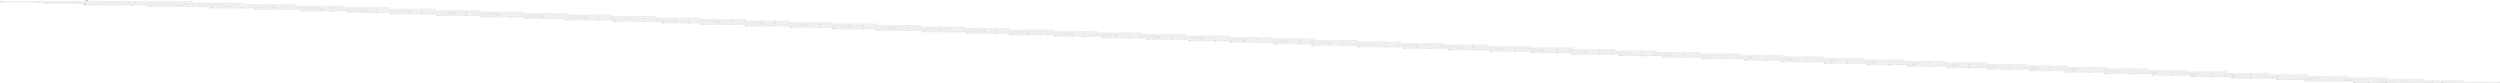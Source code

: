digraph G{
node [shape=box];
edge [fontname=helvetica];
0 [label=<represent=None<br/>type=None<br/>>];
2 [label=<represent=[269, ['2', '1', '2', '2', '5', '1', '1', '5', '3', '5', '3', '5', '3', '2', '2', '1', '1', '3', '1', '5', '2', '5', '3', '5', '5', '2', '1', '5', '5', '5', '1', '5', '3', '1', '5', '2', '5', '2', '1', '2', '2', '3', '1', '3', '5', '2', '2', '5', '3', '5', '3', '1', '3', '3', '5', '5', '3', '3', '2', '1', '5', '5', '3', '5', '5', '3', '5', '2', '5', '3', '3', '2', '1', '5', '5', '3', '5', '2', '5', '3', '1', '5', '1', '5', '1', '2', '1', '1', '2', '1', '3', '5', '3', '2', '2', '1', '1', '2', '2', '5', '2', '1', '2', '1', '3', '3', '1', '2', '5', '2', '1', '3', '5', '3', '1', '3', '3', '5', '3', '1', '1', '1', '2', '5', '3', '1', '3', '3', '1', '5', '5', '1', '3', '3', '1', '1', '3', '3', '5', '3', '5', '1']]<br/>type=0<br/>>];
1 [label=<represent=[1275, ['1', '3', '1', '4', '2', '4', '2', '3', '2', '2', '3', '2', '3', '3', '2', '4', '4', '1', '4', '2', '3', '1', '2', '2', '4', '2', '2', '1', '2', '1', '3', '3', '2', '2', '2', '4', '3', '3', '1', '4', '2', '4', '2', '3', '2', '2', '3', '2', '2', '3', '2', '1', '2', '1', '3', '4', '3', '1', '2', '2', '1', '2', '4', '2', '2', '1', '1', '3', '2', '4', '2', '4', '2', '3', '2', '2', '2', '4', '3', '3', '1', '1', '3', '1', '1', '3', '2', '4', '2', '1', '1', '4', '3', '1', '2', '2', '4', '2', '4', '1', '2', '1', '2', '3', '2', '4', '2', '4', '1', '3', '2', '4', '2', '4', '1', '3', '1', '3', '3', '1', '1', '3', '2', '2', '2', '1', '2', '4', '3', '3', '2', '2', '4', '2', '4', '1', '2', '1', '1', '3', '1', '2', '2', '4', '1', '3', '1', '1', '2', '4', '1', '3', '1', '1', '3', '1', '2', '3', '2', '4', '2', '1', '2', '4', '1', '4', '2', '2', '3', '2', '4', '4', '2', '1', '1', '3', '1', '2', '3', '1', '1', '3', '2', '4', '2', '4', '1', '3', '2', '3', '3', '1', '3', '3', '1', '2', '2', '1', '1', '4', '3', '1', '2', '2', '1', '2', '2', '4', '2', '1', '3', '3', '1', '2', '2', '4']]<br/>type=1<br/>>];
4 [label=<represent=[822, ['3', '2', '5', '2', '2', '3', '2', '2', '2', '2', '1', '2', '3', '5', '2', '3', '2', '1', '5', '3', '2', '3', '2', '2', '2', '2', '3', '3', '3', '1', '1', '2', '3', '2', '3', '5', '3', '3', '3', '3', '2', '3', '3', '1', '3', '2', '5', '5', '2', '2', '3', '3', '1', '3', '3', '2', '2', '2', '2', '3', '2', '5', '2', '5', '3', '2', '5', '3', '2', '2', '3', '1', '2', '2', '2', '5', '3', '5', '3', '3', '1', '3', '2', '3', '3', '1', '3', '3', '3', '5', '3', '1', '1', '3', '2', '2', '5', '2', '2', '3', '3', '1', '5', '3', '2', '2', '1', '3', '5', '2', '2', '2', '5', '2', '1', '5', '2', '3', '2', '5', '3', '3', '2', '2', '5', '3', '3', '5', '2', '3', '2', '3', '2', '5', '3', '5', '3', '3', '2', '3', '1', '1', '3', '3', '3', '3', '3', '2', '3', '3', '1', '3', '2']]<br/>type=0<br/>>];
3 [label=<represent=[766, ['1', '3', '1', '4', '2', '4', '2', '3', '2', '2', '3', '2', '3', '3', '2', '4', '4', '1', '4', '2', '3', '1', '2', '2', '4', '2', '2', '1', '2', '1', '3', '3', '2', '2', '2', '4', '3', '3', '1', '4', '2', '4', '2', '3', '2', '2', '3', '2', '2', '3', '2', '1', '2', '1', '3', '4', '3', '1', '2', '2', '1', '2', '4', '2', '2', '1', '1', '3', '2', '4', '2', '4', '2', '3', '2', '2', '2', '4', '3', '3', '1', '1', '3', '1', '1', '3', '2', '4', '2', '1', '1', '4', '3', '1', '2', '2', '4', '2', '4', '1', '2', '1', '2', '3', '2', '4', '2', '4', '1', '3', '2', '4', '2', '4', '1', '3', '1', '3', '3', '1', '1', '3', '2', '2', '2', '1', '2', '4', '3', '3', '2', '2', '4', '2', '4', '1', '2', '1', '1', '3', '1', '2', '2', '4', '1', '3', '1', '1', '2', '4', '1', '3', '1', '1', '3', '1', '2', '3', '2', '4', '2', '1', '2', '4', '1', '4', '2', '2', '3', '2', '4', '4', '2', '1', '1', '3', '1', '2', '3', '1', '1', '3', '2', '4', '2', '4', '1', '3', '2', '3', '3', '1', '3', '3', '1', '2', '2', '1', '1', '4', '3', '1', '2', '2', '1', '2', '2', '4', '2', '1', '3', '3', '1', '2', '2', '4']]<br/>type=1<br/>>];
6 [label=<represent=[765, ['2', '3', '2', '3', '1', '2', '5', '3', '2', '3', '3', '2', '3', '3', '2', '3', '3', '5', '3', '3', '5', '3', '3', '3', '3', '3', '3', '1', '3', '2', '2', '3', '2', '3', '3', '3', '3', '1', '5', '2', '3', '2', '2', '3', '1', '3', '3', '3', '2', '2', '3', '3', '5', '2', '3', '3', '2', '2', '3', '2', '2', '2', '2', '3', '3', '3', '5', '3', '2', '2', '3', '2', '3', '2', '3', '3', '5', '3', '2', '2', '3', '2', '2', '3', '3', '2', '3', '3', '2', '3', '3', '5', '3', '1', '3', '3', '2', '2', '2', '2', '3', '2', '3', '2', '3', '5', '3', '5', '3', '5', '2', '2', '2', '3', '3', '2', '5', '3', '2', '3', '3', '5', '2', '3', '3', '2', '2', '3', '2', '3', '2', '5', '2', '3', '1', '3', '3', '3', '3', '5', '2', '2', '2', '2', '3', '5', '3', '3', '2', '3', '5', '2', '2', '2', '2', '5', '5', '2', '2', '2', '2', '3', '2', '2', '3', '3', '2', '2', '3', '2', '2', '5', '5', '5', '2', '5', '2', '3', '2', '3']]<br/>type=0<br/>>];
5 [label=<represent=[673, ['1', '3', '1', '4', '2', '4', '2', '3', '2', '2', '3', '2', '3', '3', '2', '4', '4', '1', '4', '2', '3', '1', '2', '2', '4', '2', '2', '1', '2', '1', '3', '3', '2', '2', '2', '4', '3', '3', '1', '4', '2', '4', '2', '3', '2', '2', '3', '2', '2', '3', '2', '1', '2', '1', '3', '4', '3', '1', '2', '2', '1', '2', '4', '2', '2', '1', '1', '3', '2', '4', '2', '4', '2', '3', '2', '2', '2', '4', '3', '3', '1', '1', '3', '1', '1', '3', '2', '4', '2', '1', '1', '4', '3', '1', '2', '2', '4', '2', '4', '1', '2', '1', '2', '3', '2', '4', '2', '4', '1', '3', '2', '4', '2', '4', '1', '3', '1', '3', '3', '1', '1', '3', '2', '2', '2', '1', '2', '4', '3', '3', '2', '2', '4', '2', '4', '1', '2', '1', '1', '3', '1', '2', '2', '4', '1', '3', '1', '1', '2', '4', '1', '3', '1', '1', '3', '1', '2', '3', '2', '4', '2', '1', '2', '4', '1', '4', '2', '2', '3', '2', '4', '4', '2', '1', '1', '3', '1', '2', '3', '1', '1', '3', '2', '4', '2', '4', '1', '3', '2', '3', '3', '1', '3', '3', '1', '2', '2', '1', '1', '4', '3', '1', '2', '2', '1', '2', '2', '4', '2', '1', '3', '3', '1', '2', '2', '4']]<br/>type=1<br/>>];
8 [label=<represent=[380, ['5', '1', '3', '1', '5', '3', '3', '2', '5', '2', '2', '3', '1', '1', '3', '5', '5', '5', '3', '2', '1', '5', '2', '2', '5', '1', '5', '5', '1', '3', '5', '5', '5', '3', '3', '5', '3', '2', '1', '1', '1', '1', '3', '5', '1', '1', '5', '5', '3', '2', '3', '3', '1', '5', '5', '5', '5', '3', '2', '2', '1', '5', '5', '1', '1', '1', '1', '3', '5', '1', '1', '5', '3', '3', '2', '1', '1', '1', '1', '1', '5', '1', '3', '2', '1', '1', '5', '5', '1', '5', '5', '5', '5', '5', '3', '5', '1', '2', '2', '1', '3', '2', '2', '5', '1', '3', '5', '1', '5', '2', '5', '5', '5', '5', '2', '5', '2', '2', '5', '5', '2', '5', '1', '1', '2', '1', '1', '1', '3', '5', '5', '2', '3', '5', '2', '2', '2', '5', '3', '1', '5', '2', '2', '1', '5', '2', '5', '2', '1']]<br/>type=0<br/>>];
7 [label=<represent=[660, ['1', '3', '1', '4', '2', '4', '2', '3', '2', '2', '3', '2', '3', '3', '2', '4', '4', '1', '4', '2', '3', '1', '2', '2', '4', '2', '2', '1', '2', '1', '3', '3', '2', '2', '2', '4', '3', '3', '1', '4', '2', '4', '2', '3', '2', '2', '3', '2', '2', '3', '2', '1', '2', '1', '3', '4', '3', '1', '2', '2', '1', '2', '4', '2', '2', '1', '1', '3', '2', '4', '2', '4', '2', '3', '2', '2', '2', '4', '3', '3', '1', '1', '3', '1', '1', '3', '2', '4', '2', '1', '1', '4', '3', '1', '2', '2', '4', '2', '4', '1', '2', '1', '2', '3', '2', '4', '2', '4', '1', '3', '2', '4', '2', '4', '1', '3', '1', '3', '3', '1', '1', '3', '2', '2', '2', '1', '2', '4', '3', '3', '2', '2', '4', '2', '4', '1', '2', '1', '1', '3', '1', '2', '2', '4', '1', '3', '1', '1', '2', '4', '1', '3', '1', '1', '3', '1', '2', '3', '2', '4', '2', '1', '2', '4', '1', '4', '2', '2', '3', '2', '4', '4', '2', '1', '1', '3', '1', '2', '3', '1', '1', '3', '2', '4', '2', '4', '1', '3', '2', '3', '3', '1', '3', '3', '1', '2', '2', '1', '1', '4', '3', '1', '2', '2', '1', '2', '2', '4', '2', '1', '3', '3', '1', '2', '2', '4']]<br/>type=1<br/>>];
10 [label=<represent=[588, ['2', '1', '2', '3', '3', '1', '1', '3', '1', '3', '3', '1', '2', '3', '2', '1', '2', '2', '2', '3', '3', '2', '5', '3', '5', '3', '5', '3', '2', '1', '2', '1', '5', '3', '5', '3', '2', '2', '2', '1', '3', '3', '3', '2', '2', '2', '3', '3', '3', '1', '2', '1', '3', '2', '3', '2', '2', '1', '2', '3', '3', '1', '1', '3', '1', '3', '3', '1', '2', '3', '2', '1', '2', '2', '2', '3', '3', '2', '5', '3', '5', '3', '5', '3', '2', '1', '2', '1', '5', '3', '5', '3', '2', '2', '2', '1', '3', '3', '3', '2', '2', '2', '3', '3', '3', '1', '2', '1', '3', '2', '3', '2', '2', '1', '2', '3', '3']]<br/>type=0<br/>>];
9 [label=<represent=[653, ['1', '3', '1', '4', '2', '4', '2', '3', '2', '2', '3', '2', '3', '3', '2', '4', '4', '1', '4', '2', '3', '1', '2', '2', '4', '2', '2', '1', '2', '1', '3', '3', '2', '2', '2', '4', '3', '3', '1', '4', '2', '4', '2', '3', '2', '2', '3', '2', '2', '3', '2', '1', '2', '1', '3', '4', '3', '1', '2', '2', '1', '2', '4', '2', '2', '1', '1', '3', '2', '4', '2', '4', '2', '3', '2', '2', '2', '4', '3', '3', '1', '1', '3', '1', '1', '3', '2', '4', '2', '1', '1', '4', '3', '1', '2', '2', '4', '2', '4', '1', '2', '1', '2', '3', '2', '4', '2', '4', '1', '3', '2', '4', '2', '4', '1', '3', '1', '3', '3', '1', '1', '3', '2', '2', '2', '1', '2', '4', '3', '3', '2', '2', '4', '2', '4', '1', '2', '1', '1', '3', '1', '2', '2', '4', '1', '3', '1', '1', '2', '4', '1', '3', '1', '1', '3', '1', '2', '3', '2', '4', '2', '1', '2', '4', '1', '4', '2', '2', '3', '2', '4', '4', '2', '1', '1', '3', '1', '2', '3', '1', '1', '3', '2', '4', '2', '4', '1', '3', '2', '3', '3', '1', '3', '3', '1', '2', '2', '1', '1', '4', '3', '1', '2', '2', '1', '2', '2', '4', '2', '1', '3', '3', '1', '2', '2', '4']]<br/>type=1<br/>>];
12 [label=<represent=[1114, ['3', '3', '5', '1', '5', '3', '2', '5', '3', '5', '5', '3', '2', '3', '2', '5', '3', '5', '2', '2', '5', '5', '2', '2', '5', '2', '5', '3', '3', '3', '3', '1', '3', '2', '1', '3', '3', '2', '5', '2', '2', '3', '3', '3', '3', '3', '1', '2', '1', '3', '3', '3', '1', '1', '1', '1', '3', '2', '1', '2', '1', '2', '1', '1', '3', '3', '1', '1', '2', '5', '5', '3', '5', '2', '2', '5', '2', '5', '1', '3', '3', '3', '2', '2', '5', '3', '2', '1', '3', '5', '2', '5', '2', '1', '5', '3', '3', '3', '1', '3', '1', '3', '5', '3', '1', '2', '1', '5', '3', '2', '1', '2', '2', '1', '3', '3', '1', '2', '2']]<br/>type=0<br/>>];
11 [label=<represent=[651, ['1', '3', '1', '4', '2', '4', '2', '3', '2', '2', '3', '2', '3', '3', '2', '4', '4', '1', '4', '2', '3', '1', '2', '2', '4', '2', '2', '1', '2', '1', '3', '3', '2', '2', '2', '4', '3', '3', '1', '4', '2', '4', '2', '3', '2', '2', '3', '2', '2', '3', '2', '1', '2', '1', '3', '4', '3', '1', '2', '2', '1', '2', '4', '2', '2', '1', '1', '3', '2', '4', '2', '4', '2', '3', '2', '2', '2', '4', '3', '3', '1', '1', '3', '1', '1', '3', '2', '4', '2', '1', '1', '4', '3', '1', '2', '2', '4', '2', '4', '1', '2', '1', '2', '3', '2', '4', '2', '4', '1', '3', '2', '4', '2', '4', '1', '3', '1', '3', '3', '1', '1', '3', '2', '2', '2', '1', '2', '4', '3', '3', '2', '2', '4', '2', '4', '1', '2', '1', '1', '3', '1', '2', '2', '4', '1', '3', '1', '1', '2', '4', '1', '3', '1', '1', '3', '1', '2', '3', '2', '4', '2', '1', '2', '4', '1', '4', '2', '2', '3', '2', '4', '4', '2', '1', '1', '3', '1', '2', '3', '1', '1', '3', '2', '4', '2', '4', '1', '3', '2', '3', '3', '1', '3', '3', '1', '2', '2', '1', '1', '4', '3', '1', '2', '2', '1', '2', '2', '4', '2', '1', '3', '3', '1', '2', '2', '4']]<br/>type=1<br/>>];
14 [label=<represent=[492, ['2', '1', '1', '2', '5', '1', '2', '1', '3', '2', '2', '1', '2', '5', '1', '2', '5', '1', '2', '1', '3', '3', '1', '2', '2', '1', '5', '2', '3', '1', '3', '3', '1', '2', '2', '5', '3', '2', '3', '3', '3', '1', '2', '1', '1', '3', '1', '5', '5', '2', '5', '5', '3', '3', '5', '3', '2', '2', '1', '2', '2', '1', '5', '5', '3', '1', '3', '1', '1', '2', '3', '2', '2', '1', '3', '3', '1', '5', '5', '3', '5', '2', '2', '5', '3', '2', '1', '3', '1', '5', '2', '1', '1', '2', '1', '1', '5', '3', '2', '5', '2', '1', '1', '2', '5', '3', '3', '2', '5', '3', '2', '1', '3', '1', '5', '3']]<br/>type=0<br/>>];
13 [label=<represent=[651, ['1', '3', '1', '4', '2', '4', '2', '3', '2', '2', '3', '2', '3', '3', '2', '4', '4', '1', '4', '2', '3', '1', '2', '2', '4', '2', '2', '1', '2', '1', '3', '3', '2', '2', '2', '4', '3', '3', '1', '4', '2', '4', '2', '3', '2', '2', '3', '2', '2', '3', '2', '1', '2', '1', '3', '4', '3', '1', '2', '2', '1', '2', '4', '2', '2', '1', '1', '3', '2', '4', '2', '4', '2', '3', '2', '2', '2', '4', '3', '3', '1', '1', '3', '1', '1', '3', '2', '4', '2', '1', '1', '4', '3', '1', '2', '2', '4', '2', '4', '1', '2', '1', '2', '3', '2', '4', '2', '4', '1', '3', '2', '4', '2', '4', '1', '3', '1', '3', '3', '1', '1', '3', '2', '2', '2', '1', '2', '4', '3', '3', '2', '2', '4', '2', '4', '1', '2', '1', '1', '3', '1', '2', '2', '4', '1', '3', '1', '1', '2', '4', '1', '3', '1', '1', '3', '1', '2', '3', '2', '4', '2', '1', '2', '4', '1', '4', '2', '2', '3', '2', '4', '4', '2', '1', '1', '3', '1', '2', '3', '1', '1', '3', '2', '4', '2', '4', '1', '3', '2', '3', '3', '1', '3', '3', '1', '2', '2', '1', '1', '4', '3', '1', '2', '2', '1', '2', '2', '4', '2', '1', '3', '3', '1', '2', '2', '4']]<br/>type=1<br/>>];
16 [label=<represent=[254, ['3', '3', '2', '2', '5', '3', '3', '2', '5', '3', '3', '1', '2', '1', '3', '1', '3', '5', '5', '3', '5', '2', '1', '5', '3', '5', '3', '5', '2', '5', '3', '2', '2', '5', '3', '5', '2', '5', '1', '2', '1', '2', '5', '5', '3', '2', '5', '3', '5', '3', '2', '1', '3', '1', '1', '2', '1', '5', '2', '2', '3', '2', '5', '2', '1', '2', '2', '5', '3', '5', '1', '2', '1', '3', '2', '1', '3', '3', '2', '1', '2', '1', '3', '1', '2', '1', '3', '3', '2', '1', '3', '5', '2', '1', '2', '1', '5', '3', '1', '2', '1', '1', '2', '2', '2', '1', '3', '2', '2', '5']]<br/>type=0<br/>>];
15 [label=<represent=[650, ['1', '3', '1', '4', '2', '4', '2', '3', '2', '2', '3', '2', '3', '3', '2', '4', '4', '1', '4', '2', '3', '1', '2', '2', '4', '2', '2', '1', '2', '1', '3', '3', '2', '2', '2', '4', '3', '3', '1', '4', '2', '4', '2', '3', '2', '2', '3', '2', '2', '3', '2', '1', '2', '1', '3', '4', '3', '1', '2', '2', '1', '2', '4', '2', '2', '1', '1', '3', '2', '4', '2', '4', '2', '3', '2', '2', '2', '4', '3', '3', '1', '1', '3', '1', '1', '3', '2', '4', '2', '1', '1', '4', '3', '1', '2', '2', '4', '2', '4', '1', '2', '1', '2', '3', '2', '4', '2', '4', '1', '3', '2', '4', '2', '4', '1', '3', '1', '3', '3', '1', '1', '3', '2', '2', '2', '1', '2', '4', '3', '3', '2', '2', '4', '2', '4', '1', '2', '1', '1', '3', '1', '2', '2', '4', '1', '3', '1', '1', '2', '4', '1', '3', '1', '1', '3', '1', '2', '3', '2', '4', '2', '1', '2', '4', '1', '4', '2', '2', '3', '2', '4', '4', '2', '1', '1', '3', '1', '2', '3', '1', '1', '3', '2', '4', '2', '4', '1', '3', '2', '3', '3', '1', '3', '3', '1', '2', '2', '1', '1', '4', '3', '1', '2', '2', '1', '2', '2', '4', '2', '1', '3', '3', '1', '2', '2', '4']]<br/>type=1<br/>>];
18 [label=<represent=[1052, ['3', '3', '2', '2', '2', '3', '2', '2', '5', '5', '5', '5', '1', '3', '3', '3', '3', '2', '2', '5', '2', '3', '2', '5', '3', '5', '2', '5', '3', '3', '3', '2', '1', '2', '1', '3', '3', '2', '3', '3', '1', '5', '3', '3', '1', '2', '1', '3', '3', '2', '5', '3', '3', '2', '2', '5', '2', '5', '3', '3', '1', '5', '3', '1', '2', '2', '5', '3', '2', '2', '1', '1', '2', '2', '3', '5', '2', '1', '3', '1', '3', '2', '2', '2', '1', '3', '1', '2', '2', '2', '1', '2', '3', '5', '3', '3', '2', '2', '5', '2', '1', '3', '5', '5', '3', '3', '3', '3', '1', '2', '2', '1', '3', '3']]<br/>type=0<br/>>];
17 [label=<represent=[649, ['1', '3', '1', '4', '2', '4', '2', '3', '2', '2', '3', '2', '3', '3', '2', '4', '4', '1', '4', '2', '3', '1', '2', '2', '4', '2', '2', '1', '2', '1', '3', '3', '2', '2', '2', '4', '3', '3', '1', '4', '2', '4', '2', '3', '2', '2', '3', '2', '2', '3', '2', '1', '2', '1', '3', '4', '3', '1', '2', '2', '1', '2', '4', '2', '2', '1', '1', '3', '2', '4', '2', '4', '2', '3', '2', '2', '2', '4', '3', '3', '1', '1', '3', '1', '1', '3', '2', '4', '2', '1', '1', '4', '3', '1', '2', '2', '4', '2', '4', '1', '2', '1', '2', '3', '2', '4', '2', '4', '1', '3', '2', '4', '2', '4', '1', '3', '1', '3', '3', '1', '1', '3', '2', '2', '2', '1', '2', '4', '3', '3', '2', '2', '4', '2', '4', '1', '2', '1', '1', '3', '1', '2', '2', '4', '1', '3', '1', '1', '2', '4', '1', '3', '1', '1', '3', '1', '2', '3', '2', '4', '2', '1', '2', '4', '1', '4', '2', '2', '3', '2', '4', '4', '2', '1', '1', '3', '1', '2', '3', '1', '1', '3', '2', '4', '2', '4', '1', '3', '2', '3', '3', '1', '3', '3', '1', '2', '2', '1', '1', '4', '3', '1', '2', '2', '1', '2', '2', '4', '2', '1', '3', '3', '1', '2', '2', '4']]<br/>type=1<br/>>];
20 [label=<represent=[725, ['1', '2', '2', '2', '3', '3', '2', '1', '3', '5', '3', '2', '2', '5', '2', '2', '1', '3', '3', '2', '3', '2', '1', '3', '3', '3', '2', '1', '3', '2', '2', '2', '2', '5', '3', '2', '2', '2', '1', '2', '2', '3', '2', '1', '2', '1', '2', '5', '3', '2', '3', '2', '5', '3', '2', '2', '2', '2', '1', '3', '1', '2', '2', '2', '1', '2', '5', '3', '5', '3', '2', '3', '5', '3', '5', '3', '1', '2', '1', '3', '2', '3', '3', '2', '5', '3', '1', '5', '2', '5', '3', '5', '3', '2', '2', '5', '3', '3', '3', '2', '1', '3', '2', '3', '2', '3', '1', '2', '2', '2']]<br/>type=0<br/>>];
19 [label=<represent=[649, ['1', '3', '1', '4', '2', '4', '2', '3', '2', '2', '3', '2', '3', '3', '2', '4', '4', '1', '4', '2', '3', '1', '2', '2', '4', '2', '2', '1', '2', '1', '3', '3', '2', '2', '2', '4', '3', '3', '1', '4', '2', '4', '2', '3', '2', '2', '3', '2', '2', '3', '2', '1', '2', '1', '3', '4', '3', '1', '2', '2', '1', '2', '4', '2', '2', '1', '1', '3', '2', '4', '2', '4', '2', '3', '2', '2', '2', '4', '3', '3', '1', '1', '3', '1', '1', '3', '2', '4', '2', '1', '1', '4', '3', '1', '2', '2', '4', '2', '4', '1', '2', '1', '2', '3', '2', '4', '2', '4', '1', '3', '2', '4', '2', '4', '1', '3', '1', '3', '3', '1', '1', '3', '2', '2', '2', '1', '2', '4', '3', '3', '2', '2', '4', '2', '4', '1', '2', '1', '1', '3', '1', '2', '2', '4', '1', '3', '1', '1', '2', '4', '1', '3', '1', '1', '3', '1', '2', '3', '2', '4', '2', '1', '2', '4', '1', '4', '2', '2', '3', '2', '4', '4', '2', '1', '1', '3', '1', '2', '3', '1', '1', '3', '2', '4', '2', '4', '1', '3', '2', '3', '3', '1', '3', '3', '1', '2', '2', '1', '1', '4', '3', '1', '2', '2', '1', '2', '2', '4', '2', '1', '3', '3', '1', '2', '2', '4']]<br/>type=1<br/>>];
22 [label=<represent=[115, ['3', '2', '2', '3', '1', '3', '1', '2', '2', '3', '1', '3', '5', '3', '2', '1', '2', '1', '3', '3', '3', '2', '5', '2', '5', '3', '1', '2', '2', '5', '1', '5', '3', '1', '1', '5', '5', '3', '1', '2', '1', '3', '2', '2', '1', '3', '5', '3', '2', '5', '2', '5', '2', '3', '5', '2', '5', '2', '2', '2', '2', '5', '2', '5', '3', '3', '2', '5', '3', '2', '2', '1', '1', '5', '5', '2', '2', '1', '5', '1', '3', '3', '5', '2', '1', '2', '1', '3', '3', '5', '1', '5', '3', '5', '5', '2', '3', '2', '2', '5', '2', '1', '1', '5', '3', '2', '2', '1', '3', '2']]<br/>type=0<br/>>];
21 [label=<represent=[649, ['1', '3', '1', '4', '2', '4', '2', '3', '2', '2', '3', '2', '3', '3', '2', '4', '4', '1', '4', '2', '3', '1', '2', '2', '4', '2', '2', '1', '2', '1', '3', '3', '2', '2', '2', '4', '3', '3', '1', '4', '2', '4', '2', '3', '2', '2', '3', '2', '2', '3', '2', '1', '2', '1', '3', '4', '3', '1', '2', '2', '1', '2', '4', '2', '2', '1', '1', '3', '2', '4', '2', '4', '2', '3', '2', '2', '2', '4', '3', '3', '1', '1', '3', '1', '1', '3', '2', '4', '2', '1', '1', '4', '3', '1', '2', '2', '4', '2', '4', '1', '2', '1', '2', '3', '2', '4', '2', '4', '1', '3', '2', '4', '2', '4', '1', '3', '1', '3', '3', '1', '1', '3', '2', '2', '2', '1', '2', '4', '3', '3', '2', '2', '4', '2', '4', '1', '2', '1', '1', '3', '1', '2', '2', '4', '1', '3', '1', '1', '2', '4', '1', '3', '1', '1', '3', '1', '2', '3', '2', '4', '2', '1', '2', '4', '1', '4', '2', '2', '3', '2', '4', '4', '2', '1', '1', '3', '1', '2', '3', '1', '1', '3', '2', '4', '2', '4', '1', '3', '2', '3', '3', '1', '3', '3', '1', '2', '2', '1', '1', '4', '3', '1', '2', '2', '1', '2', '2', '4', '2', '1', '3', '3', '1', '2', '2', '4']]<br/>type=1<br/>>];
24 [label=<represent=[855, ['3', '1', '3', '2', '5', '3', '2', '5', '5', '3', '2', '2', '5', '2', '2', '2', '2', '2', '2', '3', '5', '5', '5', '5', '5', '3', '3', '2', '1', '1', '5', '3', '3', '5', '1', '3', '1', '1', '2', '5', '2', '1', '2', '1', '2', '5', '3', '3', '5', '3', '1', '3', '3', '5', '1', '1', '2', '1', '3', '3', '1', '5', '2', '2', '3', '3', '5', '3', '3', '5', '5', '2', '5', '1', '3', '1', '2', '5', '5', '3', '2', '2', '1', '1', '2', '5', '1', '5', '3', '3', '3', '3', '2', '3', '1', '3', '3', '1', '2', '5', '2', '1', '3', '2', '2', '3', '3', '2', '1', '2']]<br/>type=0<br/>>];
23 [label=<represent=[648, ['1', '3', '1', '4', '2', '4', '2', '3', '2', '2', '3', '2', '3', '3', '2', '4', '4', '1', '4', '2', '3', '1', '2', '2', '4', '2', '2', '1', '2', '1', '3', '3', '2', '2', '2', '4', '3', '3', '1', '4', '2', '4', '2', '3', '2', '2', '3', '2', '2', '3', '2', '1', '2', '1', '3', '4', '3', '1', '2', '2', '1', '2', '4', '2', '2', '1', '1', '3', '2', '4', '2', '4', '2', '3', '2', '2', '2', '4', '3', '3', '1', '1', '3', '1', '1', '3', '2', '4', '2', '1', '1', '4', '3', '1', '2', '2', '4', '2', '4', '1', '2', '1', '2', '3', '2', '4', '2', '4', '1', '3', '2', '4', '2', '4', '1', '3', '1', '3', '3', '1', '1', '3', '2', '2', '2', '1', '2', '4', '3', '3', '2', '2', '4', '2', '4', '1', '2', '1', '1', '3', '1', '2', '2', '4', '1', '3', '1', '1', '2', '4', '1', '3', '1', '1', '3', '1', '2', '3', '2', '4', '2', '1', '2', '4', '1', '4', '2', '2', '3', '2', '4', '4', '2', '1', '1', '3', '1', '2', '3', '1', '1', '3', '2', '4', '2', '4', '1', '3', '2', '3', '3', '1', '3', '3', '1', '2', '2', '1', '1', '4', '3', '1', '2', '2', '1', '2', '2', '4', '2', '1', '3', '3', '1', '2', '2', '4']]<br/>type=1<br/>>];
26 [label=<represent=[970, ['1', '3', '5', '5', '3', '3', '2', '2', '1', '3', '3', '1', '2', '2', '2', '2', '1', '1', '3', '2', '2', '2', '2', '2', '1', '3', '2', '1', '2', '5', '5', '2', '1', '5', '5', '2', '5', '5', '3', '2', '5', '3', '5', '2', '2', '5', '2', '5', '2', '2', '5', '3', '3', '5', '2', '5', '3', '3', '3', '1', '3', '3', '1', '5', '1', '3', '1', '1', '3', '1', '3', '1', '3', '3', '1', '5', '1', '3', '3', '1', '1', '3', '1', '1', '5', '3', '1', '1', '3', '5', '3', '2', '5', '3', '3', '3', '2', '3', '2', '5', '5', '1', '3', '3', '3', '3', '3', '1', '5', '2', '2', '5', '3', '3', '2', '2', '1', '1', '2', '5']]<br/>type=0<br/>>];
25 [label=<represent=[648, ['1', '3', '1', '4', '2', '4', '2', '3', '2', '2', '3', '2', '3', '3', '2', '4', '4', '1', '4', '2', '3', '1', '2', '2', '4', '2', '2', '1', '2', '1', '3', '3', '2', '2', '2', '4', '3', '3', '1', '4', '2', '4', '2', '3', '2', '2', '3', '2', '2', '3', '2', '1', '2', '1', '3', '4', '3', '1', '2', '2', '1', '2', '4', '2', '2', '1', '1', '3', '2', '4', '2', '4', '2', '3', '2', '2', '2', '4', '3', '3', '1', '1', '3', '1', '1', '3', '2', '4', '2', '1', '1', '4', '3', '1', '2', '2', '4', '2', '4', '1', '2', '1', '2', '3', '2', '4', '2', '4', '1', '3', '2', '4', '2', '4', '1', '3', '1', '3', '3', '1', '1', '3', '2', '2', '2', '1', '2', '4', '3', '3', '2', '2', '4', '2', '4', '1', '2', '1', '1', '3', '1', '2', '2', '4', '1', '3', '1', '1', '2', '4', '1', '3', '1', '1', '3', '1', '2', '3', '2', '4', '2', '1', '2', '4', '1', '4', '2', '2', '3', '2', '4', '4', '2', '1', '1', '3', '1', '2', '3', '1', '1', '3', '2', '4', '2', '4', '1', '3', '2', '3', '3', '1', '3', '3', '1', '2', '2', '1', '1', '4', '3', '1', '2', '2', '1', '2', '2', '4', '2', '1', '3', '3', '1', '2', '2', '4']]<br/>type=1<br/>>];
28 [label=<represent=[543, ['2', '2', '1', '2', '2', '2', '2', '3', '3', '5', '2', '2', '5', '3', '2', '5', '2', '2', '2', '3', '2', '2', '2', '2', '1', '3', '2', '1', '3', '2', '1', '2', '1', '2', '5', '3', '5', '3', '3', '5', '5', '5', '3', '5', '1', '2', '3', '3', '2', '1', '2', '5', '3', '5', '3', '3', '2', '2', '1', '2', '3', '5', '2', '2', '1', '1', '1', '2', '2', '1', '2', '1', '2', '5', '3', '5', '3', '3', '5', '3', '5', '5', '1', '3', '1', '3', '2', '3', '1', '3', '3', '3', '5', '3', '3', '3', '3', '3', '1', '3', '3', '2', '1', '2', '2', '3', '2', '2', '3', '1', '3', '3']]<br/>type=0<br/>>];
27 [label=<represent=[648, ['1', '3', '1', '4', '2', '4', '2', '3', '2', '2', '3', '2', '3', '3', '2', '4', '4', '1', '4', '2', '3', '1', '2', '2', '4', '2', '2', '1', '2', '1', '3', '3', '2', '2', '2', '4', '3', '3', '1', '4', '2', '4', '2', '3', '2', '2', '3', '2', '2', '3', '2', '1', '2', '1', '3', '4', '3', '1', '2', '2', '1', '2', '4', '2', '2', '1', '1', '3', '2', '4', '2', '4', '2', '3', '2', '2', '2', '4', '3', '3', '1', '1', '3', '1', '1', '3', '2', '4', '2', '1', '1', '4', '3', '1', '2', '2', '4', '2', '4', '1', '2', '1', '2', '3', '2', '4', '2', '4', '1', '3', '2', '4', '2', '4', '1', '3', '1', '3', '3', '1', '1', '3', '2', '2', '2', '1', '2', '4', '3', '3', '2', '2', '4', '2', '4', '1', '2', '1', '1', '3', '1', '2', '2', '4', '1', '3', '1', '1', '2', '4', '1', '3', '1', '1', '3', '1', '2', '3', '2', '4', '2', '1', '2', '4', '1', '4', '2', '2', '3', '2', '4', '4', '2', '1', '1', '3', '1', '2', '3', '1', '1', '3', '2', '4', '2', '4', '1', '3', '2', '3', '3', '1', '3', '3', '1', '2', '2', '1', '1', '4', '3', '1', '2', '2', '1', '2', '2', '4', '2', '1', '3', '3', '1', '2', '2', '4']]<br/>type=1<br/>>];
30 [label=<represent=[364, ['5', '3', '1', '3', '3', '2', '1', '3', '3', '1', '3', '1', '1', '5', '5', '3', '2', '5', '5', '3', '1', '1', '2', '2', '2', '1', '3', '3', '1', '1', '3', '5', '3', '3', '1', '3', '3', '2', '5', '3', '2', '1', '3', '5', '3', '1', '3', '2', '2', '3', '1', '3', '1', '5', '2', '3', '1', '3', '2', '2', '1', '2', '5', '3', '5', '1', '2', '5', '2', '2', '1', '3', '2', '2', '5', '3', '3', '3', '5', '3', '1', '2', '1', '2', '1', '3', '2', '3', '1', '3', '1', '2', '5', '2', '2', '1', '3', '5', '2', '5', '2', '1']]<br/>type=0<br/>>];
29 [label=<represent=[647, ['1', '3', '1', '4', '2', '4', '2', '3', '2', '2', '3', '2', '3', '3', '2', '4', '4', '1', '4', '2', '3', '1', '2', '2', '4', '2', '2', '1', '2', '1', '3', '3', '2', '2', '2', '4', '3', '3', '1', '4', '2', '4', '2', '3', '2', '2', '3', '2', '2', '3', '2', '1', '2', '1', '3', '4', '3', '1', '2', '2', '1', '2', '4', '2', '2', '1', '1', '3', '2', '4', '2', '4', '2', '3', '2', '2', '2', '4', '3', '3', '1', '1', '3', '1', '1', '3', '2', '4', '2', '1', '1', '4', '3', '1', '2', '2', '4', '2', '4', '1', '2', '1', '2', '3', '2', '4', '2', '4', '1', '3', '2', '4', '2', '4', '1', '3', '1', '3', '3', '1', '1', '3', '2', '2', '2', '1', '2', '4', '3', '3', '2', '2', '4', '2', '4', '1', '2', '1', '1', '3', '1', '2', '2', '4', '1', '3', '1', '1', '2', '4', '1', '3', '1', '1', '3', '1', '2', '3', '2', '4', '2', '1', '2', '4', '1', '4', '2', '2', '3', '2', '4', '4', '2', '1', '1', '3', '1', '2', '3', '1', '1', '3', '2', '4', '2', '4', '1', '3', '2', '3', '3', '1', '3', '3', '1', '2', '2', '1', '1', '4', '3', '1', '2', '2', '1', '2', '2', '4', '2', '1', '3', '3', '1', '2', '2', '4']]<br/>type=1<br/>>];
32 [label=<represent=[547, ['5', '2', '2', '2', '5', '3', '3', '3', '3', '1', '2', '2', '2', '2', '5', '3', '3', '2', '1', '3', '2', '2', '2', '2', '5', '2', '2', '5', '3', '1', '5', '3', '1', '5', '5', '2', '5', '5', '2', '5', '5', '2', '2', '5', '3', '1', '3', '2', '1', '2', '3', '2', '5', '2', '1', '5', '3', '1', '5', '3', '1', '3', '2', '1', '1', '1', '2', '5', '3', '1', '3', '2', '2', '5', '2', '5', '1', '1', '3', '1', '1', '3', '5', '5', '3', '1', '2', '5', '3', '1', '1', '3', '3', '3', '3', '2', '5', '3', '2', '5', '5', '2', '2', '2', '2', '1', '1', '3', '3', '1']]<br/>type=0<br/>>];
31 [label=<represent=[646, ['1', '3', '1', '4', '2', '4', '2', '3', '2', '2', '3', '2', '3', '3', '2', '4', '4', '1', '4', '2', '3', '1', '2', '2', '4', '2', '2', '1', '2', '1', '3', '3', '2', '2', '2', '4', '3', '3', '1', '4', '2', '4', '2', '3', '2', '2', '3', '2', '2', '3', '2', '1', '2', '1', '3', '4', '3', '1', '2', '2', '1', '2', '4', '2', '2', '1', '1', '3', '2', '4', '2', '4', '2', '3', '2', '2', '2', '4', '3', '3', '1', '1', '3', '1', '1', '3', '2', '4', '2', '1', '1', '4', '3', '1', '2', '2', '4', '2', '4', '1', '2', '1', '2', '3', '2', '4', '2', '4', '1', '3', '2', '4', '2', '4', '1', '3', '1', '3', '3', '1', '1', '3', '2', '2', '2', '1', '2', '4', '3', '3', '2', '2', '4', '2', '4', '1', '2', '1', '1', '3', '1', '2', '2', '4', '1', '3', '1', '1', '2', '4', '1', '3', '1', '1', '3', '1', '2', '3', '2', '4', '2', '1', '2', '4', '1', '4', '2', '2', '3', '2', '4', '4', '2', '1', '1', '3', '1', '2', '3', '1', '1', '3', '2', '4', '2', '4', '1', '3', '2', '3', '3', '1', '3', '3', '1', '2', '2', '1', '1', '4', '3', '1', '2', '2', '1', '2', '2', '4', '2', '1', '3', '3', '1', '2', '2', '4']]<br/>type=1<br/>>];
34 [label=<represent=[1178, ['3', '1', '2', '2', '1', '3', '5', '2', '3', '2', '5', '3', '2', '3', '3', '3', '3', '2', '5', '5', '5', '2', '2', '5', '5', '5', '3', '5', '3', '2', '5', '5', '3', '1', '5', '2', '5', '1', '1', '2', '2', '1', '5', '3', '5', '3', '3', '5', '3', '3', '1', '1', '2', '3', '1', '5', '3', '3', '1', '1', '1', '2', '3', '3', '1', '1', '2', '1', '5', '3', '3', '5', '5', '2', '5', '3', '5', '2', '1', '1', '3', '2', '1', '2', '2', '3', '2', '3', '3', '1', '1', '1', '3', '2', '1', '2', '2', '3', '5', '3', '2', '5', '2', '5', '2', '2', '5', '3', '2', '1']]<br/>type=0<br/>>];
33 [label=<represent=[645, ['1', '3', '1', '4', '2', '4', '2', '3', '2', '2', '3', '2', '3', '3', '2', '4', '4', '1', '4', '2', '3', '1', '2', '2', '4', '2', '2', '1', '2', '1', '3', '3', '2', '2', '2', '4', '3', '3', '1', '4', '2', '4', '2', '3', '2', '2', '3', '2', '2', '3', '2', '1', '2', '1', '3', '4', '3', '1', '2', '2', '1', '2', '4', '2', '2', '1', '1', '3', '2', '4', '2', '4', '2', '3', '2', '2', '2', '4', '3', '3', '1', '1', '3', '1', '1', '3', '2', '4', '2', '1', '1', '4', '3', '1', '2', '2', '4', '2', '4', '1', '2', '1', '2', '3', '2', '4', '2', '4', '1', '3', '2', '4', '2', '4', '1', '3', '1', '3', '3', '1', '1', '3', '2', '2', '2', '1', '2', '4', '3', '3', '2', '2', '4', '2', '4', '1', '2', '1', '1', '3', '1', '2', '2', '4', '1', '3', '1', '1', '2', '4', '1', '3', '1', '1', '3', '1', '2', '3', '2', '4', '2', '1', '2', '4', '1', '4', '2', '2', '3', '2', '4', '4', '2', '1', '1', '3', '1', '2', '3', '1', '1', '3', '2', '4', '2', '4', '1', '3', '2', '3', '3', '1', '3', '3', '1', '2', '2', '1', '1', '4', '3', '1', '2', '2', '1', '2', '2', '4', '2', '1', '3', '3', '1', '2', '2', '4']]<br/>type=1<br/>>];
36 [label=<represent=[786, ['2', '3', '3', '3', '3', '2', '1', '2', '2', '2', '2', '3', '2', '2', '2', '3', '3', '1', '2', '1', '3', '2', '3', '2', '3', '2', '2', '3', '3', '2', '1', '2', '2', '5', '5', '3', '3', '2', '5', '2', '5', '1', '3', '1', '2', '5', '3', '2', '5', '5', '1', '2', '5', '3', '2', '2', '2', '3', '3', '3', '2', '2', '3', '2', '2', '2', '5', '2', '1', '3', '5', '1', '1', '2', '1', '3', '5', '2', '5', '2', '2', '1', '3', '5', '2', '1', '2', '3', '3', '2', '2', '1', '2', '2', '3', '1', '2', '3', '2', '2', '5', '3', '3', '2', '2', '2', '2', '3', '2', '2']]<br/>type=0<br/>>];
35 [label=<represent=[645, ['1', '3', '1', '4', '2', '4', '2', '3', '2', '2', '3', '2', '3', '3', '2', '4', '4', '1', '4', '2', '3', '1', '2', '2', '4', '2', '2', '1', '2', '1', '3', '3', '2', '2', '2', '4', '3', '3', '1', '4', '2', '4', '2', '3', '2', '2', '3', '2', '2', '3', '2', '1', '2', '1', '3', '4', '3', '1', '2', '2', '1', '2', '4', '2', '2', '1', '1', '3', '2', '4', '2', '4', '2', '3', '2', '2', '2', '4', '3', '3', '1', '1', '3', '1', '1', '3', '2', '4', '2', '1', '1', '4', '3', '1', '2', '2', '4', '2', '4', '1', '2', '1', '2', '3', '2', '4', '2', '4', '1', '3', '2', '4', '2', '4', '1', '3', '1', '3', '3', '1', '1', '3', '2', '2', '2', '1', '2', '4', '3', '3', '2', '2', '4', '2', '4', '1', '2', '1', '1', '3', '1', '2', '2', '4', '1', '3', '1', '1', '2', '4', '1', '3', '1', '1', '3', '1', '2', '3', '2', '4', '2', '1', '2', '4', '1', '4', '2', '2', '3', '2', '4', '4', '2', '1', '1', '3', '1', '2', '3', '1', '1', '3', '2', '4', '2', '4', '1', '3', '2', '3', '3', '1', '3', '3', '1', '2', '2', '1', '1', '4', '3', '1', '2', '2', '1', '2', '2', '4', '2', '1', '3', '3', '1', '2', '2', '4']]<br/>type=1<br/>>];
38 [label=<represent=[963, ['1', '5', '2', '5', '3', '1', '2', '1', '2', '1', '1', '1', '1', '5', '3', '5', '3', '1', '1', '2', '2', '1', '1', '3', '2', '1', '1', '5', '5', '2', '5', '2', '1', '1', '1', '3', '3', '1', '3', '2', '2', '5', '2', '2', '2', '1', '3', '3', '1', '1', '1', '5', '5', '2', '1', '2', '5', '5', '5', '1', '3', '3', '1', '1', '3', '5', '2', '2', '5', '1', '3', '3', '1', '3', '3', '2', '5', '2', '2', '5', '2', '5', '3', '1', '3', '1', '3', '5', '5', '3', '2', '5', '1', '1', '1', '1', '2', '1', '1', '1', '1', '2', '1', '5', '5', '3', '1', '3', '1', '3', '5', '2', '2']]<br/>type=0<br/>>];
37 [label=<represent=[645, ['1', '3', '1', '4', '2', '4', '2', '3', '2', '2', '3', '2', '3', '3', '2', '4', '4', '1', '4', '2', '3', '1', '2', '2', '4', '2', '2', '1', '2', '1', '3', '3', '2', '2', '2', '4', '3', '3', '1', '4', '2', '4', '2', '3', '2', '2', '3', '2', '2', '3', '2', '1', '2', '1', '3', '4', '3', '1', '2', '2', '1', '2', '4', '2', '2', '1', '1', '3', '2', '4', '2', '4', '2', '3', '2', '2', '2', '4', '3', '3', '1', '1', '3', '1', '1', '3', '2', '4', '2', '1', '1', '4', '3', '1', '2', '2', '4', '2', '4', '1', '2', '1', '2', '3', '2', '4', '2', '4', '1', '3', '2', '4', '2', '4', '1', '3', '1', '3', '3', '1', '1', '3', '2', '2', '2', '1', '2', '4', '3', '3', '2', '2', '4', '2', '4', '1', '2', '1', '1', '3', '1', '2', '2', '4', '1', '3', '1', '1', '2', '4', '1', '3', '1', '1', '3', '1', '2', '3', '2', '4', '2', '1', '2', '4', '1', '4', '2', '2', '3', '2', '4', '4', '2', '1', '1', '3', '1', '2', '3', '1', '1', '3', '2', '4', '2', '4', '1', '3', '2', '3', '3', '1', '3', '3', '1', '2', '2', '1', '1', '4', '3', '1', '2', '2', '1', '2', '2', '4', '2', '1', '3', '3', '1', '2', '2', '4']]<br/>type=1<br/>>];
40 [label=<represent=[959, ['5', '5', '5', '1', '3', '3', '2', '3', '2', '5', '3', '1', '5', '3', '1', '1', '1', '3', '5', '3', '3', '1', '3', '5', '5', '2', '1', '3', '5', '1', '3', '1', '2', '1', '3', '2', '2', '2', '5', '5', '5', '5', '2', '1', '1', '3', '2', '2', '2', '5', '1', '2', '3', '1', '3', '1', '1', '1', '2', '5', '3', '3', '3', '3', '5', '5', '5', '2', '5', '3', '3', '1', '3', '3', '1', '3', '1', '1', '3', '3', '1', '1', '3', '3', '5', '3', '1', '5', '3', '1', '1', '3', '3', '1', '5', '2', '5', '3', '5', '5', '2', '5', '2', '3', '5', '3', '1', '3', '2', '2', '5', '3', '1', '1']]<br/>type=0<br/>>];
39 [label=<represent=[645, ['1', '3', '1', '4', '2', '4', '2', '3', '2', '2', '3', '2', '3', '3', '2', '4', '4', '1', '4', '2', '3', '1', '2', '2', '4', '2', '2', '1', '2', '1', '3', '3', '2', '2', '2', '4', '3', '3', '1', '4', '2', '4', '2', '3', '2', '2', '3', '2', '2', '3', '2', '1', '2', '1', '3', '4', '3', '1', '2', '2', '1', '2', '4', '2', '2', '1', '1', '3', '2', '4', '2', '4', '2', '3', '2', '2', '2', '4', '3', '3', '1', '1', '3', '1', '1', '3', '2', '4', '2', '1', '1', '4', '3', '1', '2', '2', '4', '2', '4', '1', '2', '1', '2', '3', '2', '4', '2', '4', '1', '3', '2', '4', '2', '4', '1', '3', '1', '3', '3', '1', '1', '3', '2', '2', '2', '1', '2', '4', '3', '3', '2', '2', '4', '2', '4', '1', '2', '1', '1', '3', '1', '2', '2', '4', '1', '3', '1', '1', '2', '4', '1', '3', '1', '1', '3', '1', '2', '3', '2', '4', '2', '1', '2', '4', '1', '4', '2', '2', '3', '2', '4', '4', '2', '1', '1', '3', '1', '2', '3', '1', '1', '3', '2', '4', '2', '4', '1', '3', '2', '3', '3', '1', '3', '3', '1', '2', '2', '1', '1', '4', '3', '1', '2', '2', '1', '2', '2', '4', '2', '1', '3', '3', '1', '2', '2', '4']]<br/>type=1<br/>>];
42 [label=<represent=[4, ['2', '2', '1', '3', '1', '3', '3', '1', '2', '1', '2', '2', '5', '2', '2', '1', '2', '5', '2', '2', '3', '5', '2', '5', '1', '2', '2', '2', '1', '3', '5', '3', '5', '5', '5', '1', '3', '1', '2', '5', '1', '5', '2', '5', '3', '5', '5', '2', '1', '3', '3', '1', '2', '5', '2', '2', '2', '1', '1', '1', '5', '5', '3', '5', '1', '2', '1', '3', '5', '1', '3', '5', '2', '5', '3', '2', '1', '2', '1', '5', '5', '3', '3', '5', '5', '1', '3', '3', '2', '5', '3', '3', '3', '2', '5', '3', '3', '3', '5', '5', '1', '3', '1', '2', '2', '2', '5', '2', '3', '3']]<br/>type=0<br/>>];
41 [label=<represent=[645, ['1', '3', '1', '4', '2', '4', '2', '3', '2', '2', '3', '2', '3', '3', '2', '4', '4', '1', '4', '2', '3', '1', '2', '2', '4', '2', '2', '1', '2', '1', '3', '3', '2', '2', '2', '4', '3', '3', '1', '4', '2', '4', '2', '3', '2', '2', '3', '2', '2', '3', '2', '1', '2', '1', '3', '4', '3', '1', '2', '2', '1', '2', '4', '2', '2', '1', '1', '3', '2', '4', '2', '4', '2', '3', '2', '2', '2', '4', '3', '3', '1', '1', '3', '1', '1', '3', '2', '4', '2', '1', '1', '4', '3', '1', '2', '2', '4', '2', '4', '1', '2', '1', '2', '3', '2', '4', '2', '4', '1', '3', '2', '4', '2', '4', '1', '3', '1', '3', '3', '1', '1', '3', '2', '2', '2', '1', '2', '4', '3', '3', '2', '2', '4', '2', '4', '1', '2', '1', '1', '3', '1', '2', '2', '4', '1', '3', '1', '1', '2', '4', '1', '3', '1', '1', '3', '1', '2', '3', '2', '4', '2', '1', '2', '4', '1', '4', '2', '2', '3', '2', '4', '4', '2', '1', '1', '3', '1', '2', '3', '1', '1', '3', '2', '4', '2', '4', '1', '3', '2', '3', '3', '1', '3', '3', '1', '2', '2', '1', '1', '4', '3', '1', '2', '2', '1', '2', '2', '4', '2', '1', '3', '3', '1', '2', '2', '4']]<br/>type=1<br/>>];
44 [label=<represent=[469, ['2', '2', '3', '2', '2', '2', '2', '3', '3', '3', '2', '2', '3', '2', '3', '3', '2', '5', '2', '2', '5', '3', '1', '5', '5', '3', '5', '2', '2', '1', '1', '1', '2', '3', '2', '1', '1', '5', '5', '2', '5', '2', '3', '1', '3', '5', '2', '5', '1', '5', '3', '3', '2', '5', '2', '2', '3', '3', '2', '2', '3', '1', '3', '1', '3', '5', '5', '3', '1', '3', '5', '2', '5', '3', '3', '1', '2', '3', '5', '2', '2', '2', '3', '1', '3', '2', '2', '3', '2', '2', '3', '2', '2', '2', '2', '2', '1', '1', '1', '2', '2', '5', '2', '3', '1', '3', '2', '3', '3', '3']]<br/>type=0<br/>>];
43 [label=<represent=[644, ['1', '3', '1', '4', '2', '4', '2', '3', '2', '2', '3', '2', '3', '3', '2', '4', '4', '1', '4', '2', '3', '1', '2', '2', '4', '2', '2', '1', '2', '1', '3', '3', '2', '2', '2', '4', '3', '3', '1', '4', '2', '4', '2', '3', '2', '2', '3', '2', '2', '3', '2', '1', '2', '1', '3', '4', '3', '1', '2', '2', '1', '2', '4', '2', '2', '1', '1', '3', '2', '4', '2', '4', '2', '3', '2', '2', '2', '4', '3', '3', '1', '1', '3', '1', '1', '3', '2', '4', '2', '1', '1', '4', '3', '1', '2', '2', '4', '2', '4', '1', '2', '1', '2', '3', '2', '4', '2', '4', '1', '3', '2', '4', '2', '4', '1', '3', '1', '3', '3', '1', '1', '3', '2', '2', '2', '1', '2', '4', '3', '3', '2', '2', '4', '2', '4', '1', '2', '1', '1', '3', '1', '2', '2', '4', '1', '3', '1', '1', '2', '4', '1', '3', '1', '1', '3', '1', '2', '3', '2', '4', '2', '1', '2', '4', '1', '4', '2', '2', '3', '2', '4', '4', '2', '1', '1', '3', '1', '2', '3', '1', '1', '3', '2', '4', '2', '4', '1', '3', '2', '3', '3', '1', '3', '3', '1', '2', '2', '1', '1', '4', '3', '1', '2', '2', '1', '2', '2', '4', '2', '1', '3', '3', '1', '2', '2', '4']]<br/>type=1<br/>>];
46 [label=<represent=[119, ['2', '2', '1', '2', '3', '3', '5', '2', '2', '5', '1', '3', '5', '5', '1', '1', '1', '1', '1', '3', '3', '2', '1', '2', '1', '5', '5', '2', '2', '5', '1', '3', '1', '2', '2', '2', '5', '3', '2', '2', '5', '2', '1', '3', '1', '1', '2', '5', '1', '2', '5', '3', '1', '1', '2', '1', '3', '1', '3', '5', '2', '1', '2', '5', '3', '3', '3', '5', '3', '5', '3', '3', '1', '3', '5', '2', '2', '1', '3', '3', '1', '1', '5', '2', '5', '3', '2', '1', '5', '5', '5', '5', '5', '1', '2', '2', '2', '2', '5', '1', '5', '2', '3', '2', '2', '2', '2', '2', '3', '2', '2']]<br/>type=0<br/>>];
45 [label=<represent=[643, ['1', '3', '1', '4', '2', '4', '2', '3', '2', '2', '3', '2', '3', '3', '2', '4', '4', '1', '4', '2', '3', '1', '2', '2', '4', '2', '2', '1', '2', '1', '3', '3', '2', '2', '2', '4', '3', '3', '1', '4', '2', '4', '2', '3', '2', '2', '3', '2', '2', '3', '2', '1', '2', '1', '3', '4', '3', '1', '2', '2', '1', '2', '4', '2', '2', '1', '1', '3', '2', '4', '2', '4', '2', '3', '2', '2', '2', '4', '3', '3', '1', '1', '3', '1', '1', '3', '2', '4', '2', '1', '1', '4', '3', '1', '2', '2', '4', '2', '4', '1', '2', '1', '2', '3', '2', '4', '2', '4', '1', '3', '2', '4', '2', '4', '1', '3', '1', '3', '3', '1', '1', '3', '2', '2', '2', '1', '2', '4', '3', '3', '2', '2', '4', '2', '4', '1', '2', '1', '1', '3', '1', '2', '2', '4', '1', '3', '1', '1', '2', '4', '1', '3', '1', '1', '3', '1', '2', '3', '2', '4', '2', '1', '2', '4', '1', '4', '2', '2', '3', '2', '4', '4', '2', '1', '1', '3', '1', '2', '3', '1', '1', '3', '2', '4', '2', '4', '1', '3', '2', '3', '3', '1', '3', '3', '1', '2', '2', '1', '1', '4', '3', '1', '2', '2', '1', '2', '2', '4', '2', '1', '3', '3', '1', '2', '2', '4']]<br/>type=1<br/>>];
48 [label=<represent=[218, ['1', '3', '1', '1', '3', '3', '3', '2', '5', '1', '5', '2', '1', '3', '3', '2', '2', '1', '3', '2', '2', '5', '5', '2', '1', '3', '1', '3', '3', '1', '2', '5', '2', '2', '1', '1', '3', '3', '1', '1', '2', '1', '5', '5', '2', '1', '1', '2', '3', '2', '5', '3', '5', '2', '3', '3', '5', '3', '1', '3', '5', '5', '5', '3', '3', '3', '1', '5', '5', '5', '3', '1', '1', '1', '1', '1', '1', '2', '2', '1', '2', '5', '3', '1', '2', '2', '3', '5', '5', '3', '1', '2', '5', '3', '5', '1', '2', '2', '5', '5', '3', '3', '3', '3', '5', '2', '2', '5', '5', '1']]<br/>type=0<br/>>];
47 [label=<represent=[642, ['1', '3', '1', '4', '2', '4', '2', '3', '2', '2', '3', '2', '3', '3', '2', '4', '4', '1', '4', '2', '3', '1', '2', '2', '4', '2', '2', '1', '2', '1', '3', '3', '2', '2', '2', '4', '3', '3', '1', '4', '2', '4', '2', '3', '2', '2', '3', '2', '2', '3', '2', '1', '2', '1', '3', '4', '3', '1', '2', '2', '1', '2', '4', '2', '2', '1', '1', '3', '2', '4', '2', '4', '2', '3', '2', '2', '2', '4', '3', '3', '1', '1', '3', '1', '1', '3', '2', '4', '2', '1', '1', '4', '3', '1', '2', '2', '4', '2', '4', '1', '2', '1', '2', '3', '2', '4', '2', '4', '1', '3', '2', '4', '2', '4', '1', '3', '1', '3', '3', '1', '1', '3', '2', '2', '2', '1', '2', '4', '3', '3', '2', '2', '4', '2', '4', '1', '2', '1', '1', '3', '1', '2', '2', '4', '1', '3', '1', '1', '2', '4', '1', '3', '1', '1', '3', '1', '2', '3', '2', '4', '2', '1', '2', '4', '1', '4', '2', '2', '3', '2', '4', '4', '2', '1', '1', '3', '1', '2', '3', '1', '1', '3', '2', '4', '2', '4', '1', '3', '2', '3', '3', '1', '3', '3', '1', '2', '2', '1', '1', '4', '3', '1', '2', '2', '1', '2', '2', '4', '2', '1', '3', '3', '1', '2', '2', '4']]<br/>type=1<br/>>];
50 [label=<represent=[386, ['2', '2', '2', '3', '2', '2', '1', '3', '3', '5', '2', '2', '1', '2', '1', '5', '3', '2', '2', '1', '3', '1', '3', '5', '3', '5', '2', '1', '1', '2', '3', '5', '3', '1', '2', '2', '2', '1', '3', '2', '2', '1', '3', '2', '2', '5', '2', '2', '5', '5', '2', '2', '5', '3', '1', '3', '2', '5', '1', '3', '3', '1', '3', '3', '1', '5', '5', '1', '3', '3', '1', '1', '1', '5', '3', '1', '3', '3', '2', '5', '3', '3', '2', '5', '1', '3', '3', '1', '3', '2', '1', '2', '1', '3', '2', '2', '1', '3', '3', '3']]<br/>type=0<br/>>];
49 [label=<represent=[641, ['1', '3', '1', '4', '2', '4', '2', '3', '2', '2', '3', '2', '3', '3', '2', '4', '4', '1', '4', '2', '3', '1', '2', '2', '4', '2', '2', '1', '2', '1', '3', '3', '2', '2', '2', '4', '3', '3', '1', '4', '2', '4', '2', '3', '2', '2', '3', '2', '2', '3', '2', '1', '2', '1', '3', '4', '3', '1', '2', '2', '1', '2', '4', '2', '2', '1', '1', '3', '2', '4', '2', '4', '2', '3', '2', '2', '2', '4', '3', '3', '1', '1', '3', '1', '1', '3', '2', '4', '2', '1', '1', '4', '3', '1', '2', '2', '4', '2', '4', '1', '2', '1', '2', '3', '2', '4', '2', '4', '1', '3', '2', '4', '2', '4', '1', '3', '1', '3', '3', '1', '1', '3', '2', '2', '2', '1', '2', '4', '3', '3', '2', '2', '4', '2', '4', '1', '2', '1', '1', '3', '1', '2', '2', '4', '1', '3', '1', '1', '2', '4', '1', '3', '1', '1', '3', '1', '2', '3', '2', '4', '2', '1', '2', '4', '1', '4', '2', '2', '3', '2', '4', '4', '2', '1', '1', '3', '1', '2', '3', '1', '1', '3', '2', '4', '2', '4', '1', '3', '2', '3', '3', '1', '3', '3', '1', '2', '2', '1', '1', '4', '3', '1', '2', '2', '1', '2', '2', '4', '2', '1', '3', '3', '1', '2', '2', '4']]<br/>type=1<br/>>];
52 [label=<represent=[377, ['1', '3', '1', '3', '1', '2', '5', '2', '3', '2', '5', '3', '3', '1', '3', '1', '5', '3', '5', '3', '2', '2', '5', '3', '1', '3', '3', '3', '1', '3', '5', '1', '1', '3', '1', '2', '1', '2', '5', '1', '5', '2', '5', '3', '1', '2', '1', '1', '2', '1', '1', '2', '1', '3', '3', '3', '2', '5', '2', '5', '5', '1', '2', '5', '2', '2', '2', '5', '2', '1', '3', '3', '2', '1', '2', '5', '3', '2', '1', '2', '2', '1', '3', '2', '2', '1', '3', '2', '1', '1', '1', '3', '2', '1', '5', '2', '1']]<br/>type=0<br/>>];
51 [label=<represent=[640, ['1', '3', '1', '4', '2', '4', '2', '3', '2', '2', '3', '2', '3', '3', '2', '4', '4', '1', '4', '2', '3', '1', '2', '2', '4', '2', '2', '1', '2', '1', '3', '3', '2', '2', '2', '4', '3', '3', '1', '4', '2', '4', '2', '3', '2', '2', '3', '2', '2', '3', '2', '1', '2', '1', '3', '4', '3', '1', '2', '2', '1', '2', '4', '2', '2', '1', '1', '3', '2', '4', '2', '4', '2', '3', '2', '2', '2', '4', '3', '3', '1', '1', '3', '1', '1', '3', '2', '4', '2', '1', '1', '4', '3', '1', '2', '2', '4', '2', '4', '1', '2', '1', '2', '3', '2', '4', '2', '4', '1', '3', '2', '4', '2', '4', '1', '3', '1', '3', '3', '1', '1', '3', '2', '2', '2', '1', '2', '4', '3', '3', '2', '2', '4', '2', '4', '1', '2', '1', '1', '3', '1', '2', '2', '4', '1', '3', '1', '1', '2', '4', '1', '3', '1', '1', '3', '1', '2', '3', '2', '4', '2', '1', '2', '4', '1', '4', '2', '2', '3', '2', '4', '4', '2', '1', '1', '3', '1', '2', '3', '1', '1', '3', '2', '4', '2', '4', '1', '3', '2', '3', '3', '1', '3', '3', '1', '2', '2', '1', '1', '4', '3', '1', '2', '2', '1', '2', '2', '4', '2', '1', '3', '3', '1', '2', '2', '4']]<br/>type=1<br/>>];
54 [label=<represent=[381, ['1', '2', '3', '1', '1', '5', '3', '3', '2', '5', '1', '5', '3', '2', '1', '2', '5', '3', '2', '1', '2', '1', '1', '2', '2', '2', '5', '1', '3', '3', '1', '3', '1', '3', '3', '3', '5', '3', '2', '2', '1', '5', '5', '2', '1', '2', '1', '5', '1', '3', '1', '2', '5', '1', '5', '1', '1', '5', '5', '3', '1', '1', '5', '3', '3', '2', '3', '2', '2', '1', '2', '5', '1', '3', '3', '3', '5', '5', '3', '5', '3', '2', '1', '3', '5', '3', '2', '1', '2', '1', '1', '2', '2', '5', '1', '2', '1', '2']]<br/>type=0<br/>>];
53 [label=<represent=[638, ['1', '3', '1', '4', '2', '4', '2', '3', '2', '2', '3', '2', '3', '3', '2', '4', '4', '1', '4', '2', '3', '1', '2', '2', '4', '2', '2', '1', '2', '1', '3', '3', '2', '2', '2', '4', '3', '3', '1', '4', '2', '4', '2', '3', '2', '2', '3', '2', '2', '3', '2', '1', '2', '1', '3', '4', '3', '1', '2', '2', '1', '2', '4', '2', '2', '1', '1', '3', '2', '4', '2', '4', '2', '3', '2', '2', '2', '4', '3', '3', '1', '1', '3', '1', '1', '3', '2', '4', '2', '1', '1', '4', '3', '1', '2', '2', '4', '2', '4', '1', '2', '1', '2', '3', '2', '4', '2', '4', '1', '3', '2', '4', '2', '4', '1', '3', '1', '3', '3', '1', '1', '3', '2', '2', '2', '1', '2', '4', '3', '3', '2', '2', '4', '2', '4', '1', '2', '1', '1', '3', '1', '2', '2', '4', '1', '3', '1', '1', '2', '4', '1', '3', '1', '1', '3', '1', '2', '3', '2', '4', '2', '1', '2', '4', '1', '4', '2', '2', '3', '2', '4', '4', '2', '1', '1', '3', '1', '2', '3', '1', '1', '3', '2', '4', '2', '4', '1', '3', '2', '3', '3', '1', '3', '3', '1', '2', '2', '1', '1', '4', '3', '1', '2', '2', '1', '2', '2', '4', '2', '1', '3', '3', '1', '2', '2', '4']]<br/>type=1<br/>>];
56 [label=<represent=[505, ['2', '1', '2', '1', '2', '1', '3', '1', '2', '3', '3', '2', '1', '3', '2', '5', '3', '2', '3', '3', '2', '2', '5', '1', '3', '2', '2', '2', '2', '2', '1', '3', '3', '2', '5', '5', '2', '1', '2', '5', '5', '3', '3', '2', '3', '5', '3', '3', '1', '2', '1', '1', '2', '5', '5', '3', '2', '5', '1', '1', '3', '5', '1', '1', '1', '3', '5', '3', '3', '3', '3', '3', '3', '5', '3', '3', '3', '2', '2', '1', '2', '3', '3', '2', '5', '3', '3', '2', '5', '2', '2', '5', '1', '2', '2', '5', '3', '3', '1', '2']]<br/>type=0<br/>>];
55 [label=<represent=[637, ['1', '3', '1', '4', '2', '4', '2', '3', '2', '2', '3', '2', '3', '3', '2', '4', '4', '1', '4', '2', '3', '1', '2', '2', '4', '2', '2', '1', '2', '1', '3', '3', '2', '2', '2', '4', '3', '3', '1', '4', '2', '4', '2', '3', '2', '2', '3', '2', '2', '3', '2', '1', '2', '1', '3', '4', '3', '1', '2', '2', '1', '2', '4', '2', '2', '1', '1', '3', '2', '4', '2', '4', '2', '3', '2', '2', '2', '4', '3', '3', '1', '1', '3', '1', '1', '3', '2', '4', '2', '1', '1', '4', '3', '1', '2', '2', '4', '2', '4', '1', '2', '1', '2', '3', '2', '4', '2', '4', '1', '3', '2', '4', '2', '4', '1', '3', '1', '3', '3', '1', '1', '3', '2', '2', '2', '1', '2', '4', '3', '3', '2', '2', '4', '2', '4', '1', '2', '1', '1', '3', '1', '2', '2', '4', '1', '3', '1', '1', '2', '4', '1', '3', '1', '1', '3', '1', '2', '3', '2', '4', '2', '1', '2', '4', '1', '4', '2', '2', '3', '2', '4', '4', '2', '1', '1', '3', '1', '2', '3', '1', '1', '3', '2', '4', '2', '4', '1', '3', '2', '3', '3', '1', '3', '3', '1', '2', '2', '1', '1', '4', '3', '1', '2', '2', '1', '2', '2', '4', '2', '1', '3', '3', '1', '2', '2', '4']]<br/>type=1<br/>>];
58 [label=<represent=[598, ['5', '2', '1', '1', '3', '3', '2', '2', '1', '2', '5', '3', '3', '3', '1', '2', '1', '3', '5', '1', '3', '1', '3', '3', '3', '1', '3', '3', '1', '1', '5', '2', '3', '2', '1', '3', '1', '1', '1', '5', '2', '1', '2', '5', '2', '2', '1', '3', '3', '1', '3', '2', '1', '1', '2', '5', '3', '1', '3', '1', '3', '1', '2', '2', '5', '5', '3', '2', '5', '5', '2', '5', '1', '2', '5', '5', '5', '1', '2', '2', '1', '3', '3', '5', '2', '2', '5', '3', '2', '5', '3', '3', '2', '2', '2', '1', '3', '1']]<br/>type=0<br/>>];
57 [label=<represent=[636, ['1', '3', '1', '4', '2', '4', '2', '3', '2', '2', '3', '2', '3', '3', '2', '4', '4', '1', '4', '2', '3', '1', '2', '2', '4', '2', '2', '1', '2', '1', '3', '3', '2', '2', '2', '4', '3', '3', '1', '4', '2', '4', '2', '3', '2', '2', '3', '2', '2', '3', '2', '1', '2', '1', '3', '4', '3', '1', '2', '2', '1', '2', '4', '2', '2', '1', '1', '3', '2', '4', '2', '4', '2', '3', '2', '2', '2', '4', '3', '3', '1', '1', '3', '1', '1', '3', '2', '4', '2', '1', '1', '4', '3', '1', '2', '2', '4', '2', '4', '1', '2', '1', '2', '3', '2', '4', '2', '4', '1', '3', '2', '4', '2', '4', '1', '3', '1', '3', '3', '1', '1', '3', '2', '2', '2', '1', '2', '4', '3', '3', '2', '2', '4', '2', '4', '1', '2', '1', '1', '3', '1', '2', '2', '4', '1', '3', '1', '1', '2', '4', '1', '3', '1', '1', '3', '1', '2', '3', '2', '4', '2', '1', '2', '4', '1', '4', '2', '2', '3', '2', '4', '4', '2', '1', '1', '3', '1', '2', '3', '1', '1', '3', '2', '4', '2', '4', '1', '3', '2', '3', '3', '1', '3', '3', '1', '2', '2', '1', '1', '4', '3', '1', '2', '2', '1', '2', '2', '4', '2', '1', '3', '3', '1', '2', '2', '4']]<br/>type=1<br/>>];
60 [label=<represent=[1086, ['2', '3', '2', '2', '5', '2', '1', '3', '1', '3', '2', '2', '3', '2', '2', '2', '3', '2', '2', '3', '5', '5', '2', '2', '5', '5', '5', '5', '5', '2', '2', '5', '1', '5', '3', '2', '1', '5', '1', '5', '1', '2', '5', '5', '2', '5', '5', '5', '3', '1', '3', '3', '1', '5', '2', '5', '3', '3', '2', '2', '5', '1', '1', '1', '3', '1', '3', '3', '5', '1', '5', '1', '3', '3', '3', '2', '1', '5', '3', '3', '3', '1', '1', '1', '1', '2', '3', '3', '3', '3', '2', '3', '3', '5', '2', '3', '3', '3', '5', '2', '2', '5', '2', '2', '2', '2', '1', '3', '2', '3']]<br/>type=0<br/>>];
59 [label=<represent=[635, ['1', '3', '1', '4', '2', '4', '2', '3', '2', '2', '3', '2', '3', '3', '2', '4', '4', '1', '4', '2', '3', '1', '2', '2', '4', '2', '2', '1', '2', '1', '3', '3', '2', '2', '2', '4', '3', '3', '1', '4', '2', '4', '2', '3', '2', '2', '3', '2', '2', '3', '2', '1', '2', '1', '3', '4', '3', '1', '2', '2', '1', '2', '4', '2', '2', '1', '1', '3', '2', '4', '2', '4', '2', '3', '2', '2', '2', '4', '3', '3', '1', '1', '3', '1', '1', '3', '2', '4', '2', '1', '1', '4', '3', '1', '2', '2', '4', '2', '4', '1', '2', '1', '2', '3', '2', '4', '2', '4', '1', '3', '2', '4', '2', '4', '1', '3', '1', '3', '3', '1', '1', '3', '2', '2', '2', '1', '2', '4', '3', '3', '2', '2', '4', '2', '4', '1', '2', '1', '1', '3', '1', '2', '2', '4', '1', '3', '1', '1', '2', '4', '1', '3', '1', '1', '3', '1', '2', '3', '2', '4', '2', '1', '2', '4', '1', '4', '2', '2', '3', '2', '4', '4', '2', '1', '1', '3', '1', '2', '3', '1', '1', '3', '2', '4', '2', '4', '1', '3', '2', '3', '3', '1', '3', '3', '1', '2', '2', '1', '1', '4', '3', '1', '2', '2', '1', '2', '2', '4', '2', '1', '3', '3', '1', '2', '2', '4']]<br/>type=1<br/>>];
62 [label=<represent=[653, ['1', '3', '2', '1', '3', '2', '1', '1', '3', '1', '3', '1', '5', '1', '3', '1', '1', '5', '2', '2', '1', '1', '1', '1', '3', '1', '3', '1', '1', '3', '1', '1', '3', '1', '5', '2', '1', '3', '2', '2', '5', '3', '2', '1', '3', '1', '5', '3', '5', '3', '3', '1', '2', '5', '3', '2', '5', '1', '1', '1', '5', '3', '2', '1', '3', '3', '2', '5', '3', '1', '5', '2', '5', '5', '2', '5', '2', '2', '2', '2', '5', '5', '5', '3', '3', '3', '1', '5', '5', '2', '5', '2', '5', '5', '1', '5', '3', '1', '3', '1', '1', '3', '2', '2', '1']]<br/>type=0<br/>>];
61 [label=<represent=[635, ['1', '3', '1', '4', '2', '4', '2', '3', '2', '2', '3', '2', '3', '3', '2', '4', '4', '1', '4', '2', '3', '1', '2', '2', '4', '2', '2', '1', '2', '1', '3', '3', '2', '2', '2', '4', '3', '3', '1', '4', '2', '4', '2', '3', '2', '2', '3', '2', '2', '3', '2', '1', '2', '1', '3', '4', '3', '1', '2', '2', '1', '2', '4', '2', '2', '1', '1', '3', '2', '4', '2', '4', '2', '3', '2', '2', '2', '4', '3', '3', '1', '1', '3', '1', '1', '3', '2', '4', '2', '1', '1', '4', '3', '1', '2', '2', '4', '2', '4', '1', '2', '1', '2', '3', '2', '4', '2', '4', '1', '3', '2', '4', '2', '4', '1', '3', '1', '3', '3', '1', '1', '3', '2', '2', '2', '1', '2', '4', '3', '3', '2', '2', '4', '2', '4', '1', '2', '1', '1', '3', '1', '2', '2', '4', '1', '3', '1', '1', '2', '4', '1', '3', '1', '1', '3', '1', '2', '3', '2', '4', '2', '1', '2', '4', '1', '4', '2', '2', '3', '2', '4', '4', '2', '1', '1', '3', '1', '2', '3', '1', '1', '3', '2', '4', '2', '4', '1', '3', '2', '3', '3', '1', '3', '3', '1', '2', '2', '1', '1', '4', '3', '1', '2', '2', '1', '2', '2', '4', '2', '1', '3', '3', '1', '2', '2', '4']]<br/>type=1<br/>>];
64 [label=<represent=[338, ['2', '2', '2', '5', '3', '3', '2', '1', '5', '3', '3', '5', '3', '5', '3', '3', '5', '3', '3', '3', '3', '2', '1', '3', '2', '5', '3', '3', '5', '3', '5', '5', '3', '5', '3', '1', '1', '5', '2', '1', '3', '3', '2', '2', '3', '5', '5', '3', '2', '2', '1', '1', '5', '2', '1', '3', '1', '3', '1', '1', '2', '3', '3', '2', '5', '1', '2', '5', '5', '2', '1', '2', '1', '1', '2', '1', '2', '2', '1', '3', '3', '3', '2', '2', '1', '2', '1', '2', '2', '1', '2', '1', '2', '5', '1', '2', '1', '3', '3']]<br/>type=0<br/>>];
63 [label=<represent=[635, ['1', '3', '1', '4', '2', '4', '2', '3', '2', '2', '3', '2', '3', '3', '2', '4', '4', '1', '4', '2', '3', '1', '2', '2', '4', '2', '2', '1', '2', '1', '3', '3', '2', '2', '2', '4', '3', '3', '1', '4', '2', '4', '2', '3', '2', '2', '3', '2', '2', '3', '2', '1', '2', '1', '3', '4', '3', '1', '2', '2', '1', '2', '4', '2', '2', '1', '1', '3', '2', '4', '2', '4', '2', '3', '2', '2', '2', '4', '3', '3', '1', '1', '3', '1', '1', '3', '2', '4', '2', '1', '1', '4', '3', '1', '2', '2', '4', '2', '4', '1', '2', '1', '2', '3', '2', '4', '2', '4', '1', '3', '2', '4', '2', '4', '1', '3', '1', '3', '3', '1', '1', '3', '2', '2', '2', '1', '2', '4', '3', '3', '2', '2', '4', '2', '4', '1', '2', '1', '1', '3', '1', '2', '2', '4', '1', '3', '1', '1', '2', '4', '1', '3', '1', '1', '3', '1', '2', '3', '2', '4', '2', '1', '2', '4', '1', '4', '2', '2', '3', '2', '4', '4', '2', '1', '1', '3', '1', '2', '3', '1', '1', '3', '2', '4', '2', '4', '1', '3', '2', '3', '3', '1', '3', '3', '1', '2', '2', '1', '1', '4', '3', '1', '2', '2', '1', '2', '2', '4', '2', '1', '3', '3', '1', '2', '2', '4']]<br/>type=1<br/>>];
66 [label=<represent=[493, ['2', '5', '5', '5', '3', '3', '2', '3', '1', '5', '2', '1', '2', '5', '3', '2', '2', '5', '2', '5', '2', '5', '3', '3', '3', '2', '2', '5', '3', '5', '3', '5', '2', '5', '5', '1', '3', '3', '2', '5', '2', '5', '3', '2', '1', '1', '3', '1', '5', '2', '1', '1', '2', '2', '3', '1', '3', '2', '1', '1', '1', '3', '2', '1', '2', '1', '2', '3', '3', '2', '2', '5', '3', '2', '1', '3', '1', '3', '1', '3', '3', '2', '1', '3', '2', '3', '2', '5', '2', '5', '3', '2', '2', '2']]<br/>type=0<br/>>];
65 [label=<represent=[634, ['1', '3', '1', '4', '2', '4', '2', '3', '2', '2', '3', '2', '3', '3', '2', '4', '4', '1', '4', '2', '3', '1', '2', '2', '4', '2', '2', '1', '2', '1', '3', '3', '2', '2', '2', '4', '3', '3', '1', '4', '2', '4', '2', '3', '2', '2', '3', '2', '2', '3', '2', '1', '2', '1', '3', '4', '3', '1', '2', '2', '1', '2', '4', '2', '2', '1', '1', '3', '2', '4', '2', '4', '2', '3', '2', '2', '2', '4', '3', '3', '1', '1', '3', '1', '1', '3', '2', '4', '2', '1', '1', '4', '3', '1', '2', '2', '4', '2', '4', '1', '2', '1', '2', '3', '2', '4', '2', '4', '1', '3', '2', '4', '2', '4', '1', '3', '1', '3', '3', '1', '1', '3', '2', '2', '2', '1', '2', '4', '3', '3', '2', '2', '4', '2', '4', '1', '2', '1', '1', '3', '1', '2', '2', '4', '1', '3', '1', '1', '2', '4', '1', '3', '1', '1', '3', '1', '2', '3', '2', '4', '2', '1', '2', '4', '1', '4', '2', '2', '3', '2', '4', '4', '2', '1', '1', '3', '1', '2', '3', '1', '1', '3', '2', '4', '2', '4', '1', '3', '2', '3', '3', '1', '3', '3', '1', '2', '2', '1', '1', '4', '3', '1', '2', '2', '1', '2', '2', '4', '2', '1', '3', '3', '1', '2', '2', '4']]<br/>type=1<br/>>];
68 [label=<represent=[1041, ['5', '3', '3', '3', '3', '5', '3', '5', '2', '5', '3', '5', '3', '2', '5', '1', '5', '3', '3', '2', '1', '3', '2', '2', '2', '5', '1', '3', '2', '1', '2', '1', '2', '1', '3', '1', '5', '1', '2', '3', '2', '2', '2', '1', '3', '1', '3', '1', '1', '1', '3', '2', '2', '5', '3', '1', '1', '2', '3', '5', '5', '3', '3', '3', '2', '3', '5', '1', '5', '2', '5', '3', '5', '1', '5', '3', '2', '5', '1', '3', '3', '3', '2', '5', '3', '2', '5', '3', '5', '1', '1', '2', '1', '1']]<br/>type=0<br/>>];
67 [label=<represent=[633, ['1', '3', '1', '4', '2', '4', '2', '3', '2', '2', '3', '2', '3', '3', '2', '4', '4', '1', '4', '2', '3', '1', '2', '2', '4', '2', '2', '1', '2', '1', '3', '3', '2', '2', '2', '4', '3', '3', '1', '4', '2', '4', '2', '3', '2', '2', '3', '2', '2', '3', '2', '1', '2', '1', '3', '4', '3', '1', '2', '2', '1', '2', '4', '2', '2', '1', '1', '3', '2', '4', '2', '4', '2', '3', '2', '2', '2', '4', '3', '3', '1', '1', '3', '1', '1', '3', '2', '4', '2', '1', '1', '4', '3', '1', '2', '2', '4', '2', '4', '1', '2', '1', '2', '3', '2', '4', '2', '4', '1', '3', '2', '4', '2', '4', '1', '3', '1', '3', '3', '1', '1', '3', '2', '2', '2', '1', '2', '4', '3', '3', '2', '2', '4', '2', '4', '1', '2', '1', '1', '3', '1', '2', '2', '4', '1', '3', '1', '1', '2', '4', '1', '3', '1', '1', '3', '1', '2', '3', '2', '4', '2', '1', '2', '4', '1', '4', '2', '2', '3', '2', '4', '4', '2', '1', '1', '3', '1', '2', '3', '1', '1', '3', '2', '4', '2', '4', '1', '3', '2', '3', '3', '1', '3', '3', '1', '2', '2', '1', '1', '4', '3', '1', '2', '2', '1', '2', '2', '4', '2', '1', '3', '3', '1', '2', '2', '4']]<br/>type=1<br/>>];
70 [label=<represent=[1047, ['1', '3', '1', '5', '3', '5', '3', '2', '5', '2', '5', '2', '2', '5', '3', '3', '2', '2', '2', '1', '5', '3', '1', '1', '1', '5', '2', '1', '1', '3', '2', '3', '5', '3', '3', '3', '5', '3', '1', '3', '1', '2', '2', '5', '3', '3', '5', '3', '2', '1', '3', '1', '1', '2', '3', '3', '3', '1', '1', '3', '3', '2', '3', '1', '2', '2', '2', '1', '5', '1', '2', '5', '5', '3', '3', '5', '5', '5', '2', '1', '3', '1', '3', '3', '2', '5', '3', '5', '3', '1', '3', '1', '1', '5', '1', '1']]<br/>type=0<br/>>];
69 [label=<represent=[633, ['1', '3', '1', '4', '2', '4', '2', '3', '2', '2', '3', '2', '3', '3', '2', '4', '4', '1', '4', '2', '3', '1', '2', '2', '4', '2', '2', '1', '2', '1', '3', '3', '2', '2', '2', '4', '3', '3', '1', '4', '2', '4', '2', '3', '2', '2', '3', '2', '2', '3', '2', '1', '2', '1', '3', '4', '3', '1', '2', '2', '1', '2', '4', '2', '2', '1', '1', '3', '2', '4', '2', '4', '2', '3', '2', '2', '2', '4', '3', '3', '1', '1', '3', '1', '1', '3', '2', '4', '2', '1', '1', '4', '3', '1', '2', '2', '4', '2', '4', '1', '2', '1', '2', '3', '2', '4', '2', '4', '1', '3', '2', '4', '2', '4', '1', '3', '1', '3', '3', '1', '1', '3', '2', '2', '2', '1', '2', '4', '3', '3', '2', '2', '4', '2', '4', '1', '2', '1', '1', '3', '1', '2', '2', '4', '1', '3', '1', '1', '2', '4', '1', '3', '1', '1', '3', '1', '2', '3', '2', '4', '2', '1', '2', '4', '1', '4', '2', '2', '3', '2', '4', '4', '2', '1', '1', '3', '1', '2', '3', '1', '1', '3', '2', '4', '2', '4', '1', '3', '2', '3', '3', '1', '3', '3', '1', '2', '2', '1', '1', '4', '3', '1', '2', '2', '1', '2', '2', '4', '2', '1', '3', '3', '1', '2', '2', '4']]<br/>type=1<br/>>];
72 [label=<represent=[234, ['3', '1', '1', '3', '2', '3', '2', '5', '5', '3', '2', '2', '5', '1', '3', '1', '2', '3', '1', '3', '1', '2', '1', '2', '1', '3', '5', '3', '2', '1', '5', '1', '1', '1', '1', '1', '2', '1', '1', '2', '5', '5', '5', '5', '3', '3', '3', '3', '3', '1', '2', '1', '3', '3', '5', '1', '5', '3', '5', '5', '5', '5', '2', '5', '5', '3', '2', '1', '3', '2', '5', '3', '2', '3', '3', '5', '5', '3', '5', '1', '1', '3', '3', '5', '2', '5', '5', '3', '3', '2', '1', '1', '3', '1', '2', '1', '1', '3', '2', '1']]<br/>type=0<br/>>];
71 [label=<represent=[633, ['1', '3', '1', '4', '2', '4', '2', '3', '2', '2', '3', '2', '3', '3', '2', '4', '4', '1', '4', '2', '3', '1', '2', '2', '4', '2', '2', '1', '2', '1', '3', '3', '2', '2', '2', '4', '3', '3', '1', '4', '2', '4', '2', '3', '2', '2', '3', '2', '2', '3', '2', '1', '2', '1', '3', '4', '3', '1', '2', '2', '1', '2', '4', '2', '2', '1', '1', '3', '2', '4', '2', '4', '2', '3', '2', '2', '2', '4', '3', '3', '1', '1', '3', '1', '1', '3', '2', '4', '2', '1', '1', '4', '3', '1', '2', '2', '4', '2', '4', '1', '2', '1', '2', '3', '2', '4', '2', '4', '1', '3', '2', '4', '2', '4', '1', '3', '1', '3', '3', '1', '1', '3', '2', '2', '2', '1', '2', '4', '3', '3', '2', '2', '4', '2', '4', '1', '2', '1', '1', '3', '1', '2', '2', '4', '1', '3', '1', '1', '2', '4', '1', '3', '1', '1', '3', '1', '2', '3', '2', '4', '2', '1', '2', '4', '1', '4', '2', '2', '3', '2', '4', '4', '2', '1', '1', '3', '1', '2', '3', '1', '1', '3', '2', '4', '2', '4', '1', '3', '2', '3', '3', '1', '3', '3', '1', '2', '2', '1', '1', '4', '3', '1', '2', '2', '1', '2', '2', '4', '2', '1', '3', '3', '1', '2', '2', '4']]<br/>type=1<br/>>];
74 [label=<represent=[537, ['3', '3', '1', '3', '2', '5', '2', '1', '3', '2', '2', '1', '2', '1', '3', '1', '5', '3', '5', '2', '2', '1', '3', '2', '2', '1', '2', '1', '1', '5', '5', '2', '5', '2', '3', '3', '5', '5', '3', '3', '2', '2', '3', '2', '1', '3', '1', '2', '5', '2', '3', '5', '1', '2', '1', '1', '3', '1', '1', '5', '5', '3', '2', '3', '5', '5', '5', '3', '3', '1', '2', '1', '1', '5', '2', '1', '3', '5', '3', '3', '2', '3', '1', '1', '3', '2', '2', '2']]<br/>type=0<br/>>];
73 [label=<represent=[632, ['1', '3', '1', '4', '2', '4', '2', '3', '2', '2', '3', '2', '3', '3', '2', '4', '4', '1', '4', '2', '3', '1', '2', '2', '4', '2', '2', '1', '2', '1', '3', '3', '2', '2', '2', '4', '3', '3', '1', '4', '2', '4', '2', '3', '2', '2', '3', '2', '2', '3', '2', '1', '2', '1', '3', '4', '3', '1', '2', '2', '1', '2', '4', '2', '2', '1', '1', '3', '2', '4', '2', '4', '2', '3', '2', '2', '2', '4', '3', '3', '1', '1', '3', '1', '1', '3', '2', '4', '2', '1', '1', '4', '3', '1', '2', '2', '4', '2', '4', '1', '2', '1', '2', '3', '2', '4', '2', '4', '1', '3', '2', '4', '2', '4', '1', '3', '1', '3', '3', '1', '1', '3', '2', '2', '2', '1', '2', '4', '3', '3', '2', '2', '4', '2', '4', '1', '2', '1', '1', '3', '1', '2', '2', '4', '1', '3', '1', '1', '2', '4', '1', '3', '1', '1', '3', '1', '2', '3', '2', '4', '2', '1', '2', '4', '1', '4', '2', '2', '3', '2', '4', '4', '2', '1', '1', '3', '1', '2', '3', '1', '1', '3', '2', '4', '2', '4', '1', '3', '2', '3', '3', '1', '3', '3', '1', '2', '2', '1', '1', '4', '3', '1', '2', '2', '1', '2', '2', '4', '2', '1', '3', '3', '1', '2', '2', '4']]<br/>type=1<br/>>];
76 [label=<represent=[912, ['2', '5', '3', '2', '1', '2', '1', '3', '3', '1', '5', '3', '2', '3', '1', '3', '3', '1', '5', '3', '2', '5', '3', '1', '2', '1', '3', '5', '3', '2', '2', '5', '2', '1', '2', '1', '3', '2', '2', '3', '2', '1', '2', '1', '3', '3', '1', '2', '2', '3', '1', '3', '3', '1', '5', '3', '2', '5', '3', '1', '2', '3', '3', '5', '3', '2', '2', '5', '2', '1', '2', '1', '3', '2', '2', '1', '2', '1', '2', '1', '3']]<br/>type=0<br/>>];
75 [label=<represent=[631, ['1', '3', '1', '4', '2', '4', '2', '3', '2', '2', '3', '2', '3', '3', '2', '4', '4', '1', '4', '2', '3', '1', '2', '2', '4', '2', '2', '1', '2', '1', '3', '3', '2', '2', '2', '4', '3', '3', '1', '4', '2', '4', '2', '3', '2', '2', '3', '2', '2', '3', '2', '1', '2', '1', '3', '4', '3', '1', '2', '2', '1', '2', '4', '2', '2', '1', '1', '3', '2', '4', '2', '4', '2', '3', '2', '2', '2', '4', '3', '3', '1', '1', '3', '1', '1', '3', '2', '4', '2', '1', '1', '4', '3', '1', '2', '2', '4', '2', '4', '1', '2', '1', '2', '3', '2', '4', '2', '4', '1', '3', '2', '4', '2', '4', '1', '3', '1', '3', '3', '1', '1', '3', '2', '2', '2', '1', '2', '4', '3', '3', '2', '2', '4', '2', '4', '1', '2', '1', '1', '3', '1', '2', '2', '4', '1', '3', '1', '1', '2', '4', '1', '3', '1', '1', '3', '1', '2', '3', '2', '4', '2', '1', '2', '4', '1', '4', '2', '2', '3', '2', '4', '4', '2', '1', '1', '3', '1', '2', '3', '1', '1', '3', '2', '4', '2', '4', '1', '3', '2', '3', '3', '1', '3', '3', '1', '2', '2', '1', '1', '4', '3', '1', '2', '2', '1', '2', '2', '4', '2', '1', '3', '3', '1', '2', '2', '4']]<br/>type=1<br/>>];
78 [label=<represent=[1033, ['2', '2', '5', '3', '2', '5', '3', '2', '1', '3', '1', '3', '3', '5', '3', '2', '2', '1', '3', '2', '5', '3', '2', '1', '3', '5', '3', '3', '3', '3', '3', '1', '3', '3', '2', '1', '2', '5', '3', '2', '2', '1', '3', '3', '3', '2', '5', '3', '2', '2', '2', '1', '2', '5', '2', '5', '3', '2', '5', '5', '1', '3', '2', '2', '1', '3', '2', '1', '3', '3', '5', '3', '2', '2', '1', '1', '3', '1', '1', '2', '1', '3', '3']]<br/>type=0<br/>>];
77 [label=<represent=[631, ['1', '3', '1', '4', '2', '4', '2', '3', '2', '2', '3', '2', '3', '3', '2', '4', '4', '1', '4', '2', '3', '1', '2', '2', '4', '2', '2', '1', '2', '1', '3', '3', '2', '2', '2', '4', '3', '3', '1', '4', '2', '4', '2', '3', '2', '2', '3', '2', '2', '3', '2', '1', '2', '1', '3', '4', '3', '1', '2', '2', '1', '2', '4', '2', '2', '1', '1', '3', '2', '4', '2', '4', '2', '3', '2', '2', '2', '4', '3', '3', '1', '1', '3', '1', '1', '3', '2', '4', '2', '1', '1', '4', '3', '1', '2', '2', '4', '2', '4', '1', '2', '1', '2', '3', '2', '4', '2', '4', '1', '3', '2', '4', '2', '4', '1', '3', '1', '3', '3', '1', '1', '3', '2', '2', '2', '1', '2', '4', '3', '3', '2', '2', '4', '2', '4', '1', '2', '1', '1', '3', '1', '2', '2', '4', '1', '3', '1', '1', '2', '4', '1', '3', '1', '1', '3', '1', '2', '3', '2', '4', '2', '1', '2', '4', '1', '4', '2', '2', '3', '2', '4', '4', '2', '1', '1', '3', '1', '2', '3', '1', '1', '3', '2', '4', '2', '4', '1', '3', '2', '3', '3', '1', '3', '3', '1', '2', '2', '1', '1', '4', '3', '1', '2', '2', '1', '2', '2', '4', '2', '1', '3', '3', '1', '2', '2', '4']]<br/>type=1<br/>>];
80 [label=<represent=[475, ['3', '3', '2', '2', '1', '3', '5', '3', '2', '2', '1', '3', '3', '3', '3', '3', '5', '2', '1', '3', '3', '2', '5', '2', '1', '1', '3', '3', '1', '2', '2', '1', '3', '2', '2', '2', '1', '1', '1', '3', '3', '2', '2', '1', '3', '3', '2', '2', '5', '3', '1', '2', '2', '2', '5', '5', '3', '1', '3', '2', '2', '5', '3', '1', '5', '2', '2', '2', '5', '1', '3', '2', '1', '2', '5', '3', '1', '5', '2', '2', '2']]<br/>type=0<br/>>];
79 [label=<represent=[631, ['1', '3', '1', '4', '2', '4', '2', '3', '2', '2', '3', '2', '3', '3', '2', '4', '4', '1', '4', '2', '3', '1', '2', '2', '4', '2', '2', '1', '2', '1', '3', '3', '2', '2', '2', '4', '3', '3', '1', '4', '2', '4', '2', '3', '2', '2', '3', '2', '2', '3', '2', '1', '2', '1', '3', '4', '3', '1', '2', '2', '1', '2', '4', '2', '2', '1', '1', '3', '2', '4', '2', '4', '2', '3', '2', '2', '2', '4', '3', '3', '1', '1', '3', '1', '1', '3', '2', '4', '2', '1', '1', '4', '3', '1', '2', '2', '4', '2', '4', '1', '2', '1', '2', '3', '2', '4', '2', '4', '1', '3', '2', '4', '2', '4', '1', '3', '1', '3', '3', '1', '1', '3', '2', '2', '2', '1', '2', '4', '3', '3', '2', '2', '4', '2', '4', '1', '2', '1', '1', '3', '1', '2', '2', '4', '1', '3', '1', '1', '2', '4', '1', '3', '1', '1', '3', '1', '2', '3', '2', '4', '2', '1', '2', '4', '1', '4', '2', '2', '3', '2', '4', '4', '2', '1', '1', '3', '1', '2', '3', '1', '1', '3', '2', '4', '2', '4', '1', '3', '2', '3', '3', '1', '3', '3', '1', '2', '2', '1', '1', '4', '3', '1', '2', '2', '1', '2', '2', '4', '2', '1', '3', '3', '1', '2', '2', '4']]<br/>type=1<br/>>];
82 [label=<represent=[226, ['3', '5', '3', '5', '2', '2', '5', '2', '1', '2', '5', '5', '3', '5', '2', '2', '1', '2', '5', '5', '2', '5', '3', '2', '2', '5', '3', '2', '2', '2', '5', '3', '2', '2', '2', '1', '1', '1', '5', '3', '3', '5', '3', '3', '1', '3', '2', '1', '3', '1', '5', '5', '2', '3', '1', '3', '3', '3', '3', '2', '1', '3', '3', '3', '2', '1', '3', '3', '1', '1', '3', '1', '1', '3', '5', '3', '3', '1', '2', '1', '1', '3', '5', '3', '1', '3', '3', '2', '2', '1', '5']]<br/>type=0<br/>>];
81 [label=<represent=[630, ['1', '3', '1', '4', '2', '4', '2', '3', '2', '2', '3', '2', '3', '3', '2', '4', '4', '1', '4', '2', '3', '1', '2', '2', '4', '2', '2', '1', '2', '1', '3', '3', '2', '2', '2', '4', '3', '3', '1', '4', '2', '4', '2', '3', '2', '2', '3', '2', '2', '3', '2', '1', '2', '1', '3', '4', '3', '1', '2', '2', '1', '2', '4', '2', '2', '1', '1', '3', '2', '4', '2', '4', '2', '3', '2', '2', '2', '4', '3', '3', '1', '1', '3', '1', '1', '3', '2', '4', '2', '1', '1', '4', '3', '1', '2', '2', '4', '2', '4', '1', '2', '1', '2', '3', '2', '4', '2', '4', '1', '3', '2', '4', '2', '4', '1', '3', '1', '3', '3', '1', '1', '3', '2', '2', '2', '1', '2', '4', '3', '3', '2', '2', '4', '2', '4', '1', '2', '1', '1', '3', '1', '2', '2', '4', '1', '3', '1', '1', '2', '4', '1', '3', '1', '1', '3', '1', '2', '3', '2', '4', '2', '1', '2', '4', '1', '4', '2', '2', '3', '2', '4', '4', '2', '1', '1', '3', '1', '2', '3', '1', '1', '3', '2', '4', '2', '4', '1', '3', '2', '3', '3', '1', '3', '3', '1', '2', '2', '1', '1', '4', '3', '1', '2', '2', '1', '2', '2', '4', '2', '1', '3', '3', '1', '2', '2', '4']]<br/>type=1<br/>>];
84 [label=<represent=[1009, ['3', '2', '3', '2', '2', '2', '3', '2', '2', '3', '3', '3', '5', '2', '5', '1', '3', '5', '3', '3', '5', '2', '2', '5', '1', '1', '1', '2', '1', '5', '5', '5', '2', '1', '2', '1', '1', '5', '5', '3', '2', '3', '2', '5', '1', '2', '1', '3', '1', '1', '2', '5', '3', '5', '5', '3', '1', '1', '2', '5', '3', '5', '5', '1', '1', '3', '1', '1', '2', '2', '1', '2', '5', '3', '3', '1', '2', '2', '2', '1', '3', '2', '3', '2', '3', '2']]<br/>type=0<br/>>];
83 [label=<represent=[629, ['1', '3', '1', '4', '2', '4', '2', '3', '2', '2', '3', '2', '3', '3', '2', '4', '4', '1', '4', '2', '3', '1', '2', '2', '4', '2', '2', '1', '2', '1', '3', '3', '2', '2', '2', '4', '3', '3', '1', '4', '2', '4', '2', '3', '2', '2', '3', '2', '2', '3', '2', '1', '2', '1', '3', '4', '3', '1', '2', '2', '1', '2', '4', '2', '2', '1', '1', '3', '2', '4', '2', '4', '2', '3', '2', '2', '2', '4', '3', '3', '1', '1', '3', '1', '1', '3', '2', '4', '2', '1', '1', '4', '3', '1', '2', '2', '4', '2', '4', '1', '2', '1', '2', '3', '2', '4', '2', '4', '1', '3', '2', '4', '2', '4', '1', '3', '1', '3', '3', '1', '1', '3', '2', '2', '2', '1', '2', '4', '3', '3', '2', '2', '4', '2', '4', '1', '2', '1', '1', '3', '1', '2', '2', '4', '1', '3', '1', '1', '2', '4', '1', '3', '1', '1', '3', '1', '2', '3', '2', '4', '2', '1', '2', '4', '1', '4', '2', '2', '3', '2', '4', '4', '2', '1', '1', '3', '1', '2', '3', '1', '1', '3', '2', '4', '2', '4', '1', '3', '2', '3', '3', '1', '3', '3', '1', '2', '2', '1', '1', '4', '3', '1', '2', '2', '1', '2', '2', '4', '2', '1', '3', '3', '1', '2', '2', '4']]<br/>type=1<br/>>];
86 [label=<represent=[1077, ['1', '3', '3', '2', '1', '3', '2', '1', '1', '1', '5', '3', '3', '2', '2', '1', '3', '1', '3', '2', '5', '2', '1', '2', '1', '2', '1', '3', '1', '3', '3', '3', '1', '5', '3', '1', '3', '5', '3', '2', '1', '2', '5', '5', '2', '1', '2', '2', '5', '3', '2', '1', '3', '5', '3', '5', '3', '1', '2', '5', '2', '1', '3', '2', '1', '3', '3', '2', '2', '1', '1', '2', '1', '3', '1', '5', '3', '2', '5', '1']]<br/>type=0<br/>>];
85 [label=<represent=[629, ['1', '3', '1', '4', '2', '4', '2', '3', '2', '2', '3', '2', '3', '3', '2', '4', '4', '1', '4', '2', '3', '1', '2', '2', '4', '2', '2', '1', '2', '1', '3', '3', '2', '2', '2', '4', '3', '3', '1', '4', '2', '4', '2', '3', '2', '2', '3', '2', '2', '3', '2', '1', '2', '1', '3', '4', '3', '1', '2', '2', '1', '2', '4', '2', '2', '1', '1', '3', '2', '4', '2', '4', '2', '3', '2', '2', '2', '4', '3', '3', '1', '1', '3', '1', '1', '3', '2', '4', '2', '1', '1', '4', '3', '1', '2', '2', '4', '2', '4', '1', '2', '1', '2', '3', '2', '4', '2', '4', '1', '3', '2', '4', '2', '4', '1', '3', '1', '3', '3', '1', '1', '3', '2', '2', '2', '1', '2', '4', '3', '3', '2', '2', '4', '2', '4', '1', '2', '1', '1', '3', '1', '2', '2', '4', '1', '3', '1', '1', '2', '4', '1', '3', '1', '1', '3', '1', '2', '3', '2', '4', '2', '1', '2', '4', '1', '4', '2', '2', '3', '2', '4', '4', '2', '1', '1', '3', '1', '2', '3', '1', '1', '3', '2', '4', '2', '4', '1', '3', '2', '3', '3', '1', '3', '3', '1', '2', '2', '1', '1', '4', '3', '1', '2', '2', '1', '2', '2', '4', '2', '1', '3', '3', '1', '2', '2', '4']]<br/>type=1<br/>>];
88 [label=<represent=[1021, ['2', '5', '3', '1', '2', '5', '2', '2', '1', '3', '5', '3', '5', '2', '2', '1', '3', '3', '2', '2', '1', '3', '3', '3', '3', '2', '1', '3', '1', '2', '1', '3', '5', '3', '3', '1', '2', '1', '3', '1', '3', '1', '1', '2', '1', '3', '5', '3', '2', '2', '2', '1', '1', '3', '1', '2', '2', '1', '2', '5', '3', '3', '1', '2', '5', '5', '3', '3', '1', '3', '5', '2', '1', '3', '3', '1', '2', '1', '5']]<br/>type=0<br/>>];
87 [label=<represent=[629, ['1', '3', '1', '4', '2', '4', '2', '3', '2', '2', '3', '2', '3', '3', '2', '4', '4', '1', '4', '2', '3', '1', '2', '2', '4', '2', '2', '1', '2', '1', '3', '3', '2', '2', '2', '4', '3', '3', '1', '4', '2', '4', '2', '3', '2', '2', '3', '2', '2', '3', '2', '1', '2', '1', '3', '4', '3', '1', '2', '2', '1', '2', '4', '2', '2', '1', '1', '3', '2', '4', '2', '4', '2', '3', '2', '2', '2', '4', '3', '3', '1', '1', '3', '1', '1', '3', '2', '4', '2', '1', '1', '4', '3', '1', '2', '2', '4', '2', '4', '1', '2', '1', '2', '3', '2', '4', '2', '4', '1', '3', '2', '4', '2', '4', '1', '3', '1', '3', '3', '1', '1', '3', '2', '2', '2', '1', '2', '4', '3', '3', '2', '2', '4', '2', '4', '1', '2', '1', '1', '3', '1', '2', '2', '4', '1', '3', '1', '1', '2', '4', '1', '3', '1', '1', '3', '1', '2', '3', '2', '4', '2', '1', '2', '4', '1', '4', '2', '2', '3', '2', '4', '4', '2', '1', '1', '3', '1', '2', '3', '1', '1', '3', '2', '4', '2', '4', '1', '3', '2', '3', '3', '1', '3', '3', '1', '2', '2', '1', '1', '4', '3', '1', '2', '2', '1', '2', '2', '4', '2', '1', '3', '3', '1', '2', '2', '4']]<br/>type=1<br/>>];
90 [label=<represent=[673, ['5', '2', '2', '1', '2', '5', '3', '2', '5', '3', '2', '2', '3', '2', '2', '3', '5', '2', '3', '2', '2', '3', '2', '2', '1', '2', '2', '2', '3', '1', '3', '2', '2', '3', '3', '1', '3', '2', '3', '3', '3', '2', '5', '3', '3', '3', '2', '2', '3', '2', '2', '1', '1', '3', '3', '2', '1', '1', '3', '1', '5', '3', '3', '5', '3', '3', '1', '2', '5', '1', '2', '1', '3', '2', '3', '5', '3', '5', '3', '3', '3']]<br/>type=0<br/>>];
89 [label=<represent=[629, ['1', '3', '1', '4', '2', '4', '2', '3', '2', '2', '3', '2', '3', '3', '2', '4', '4', '1', '4', '2', '3', '1', '2', '2', '4', '2', '2', '1', '2', '1', '3', '3', '2', '2', '2', '4', '3', '3', '1', '4', '2', '4', '2', '3', '2', '2', '3', '2', '2', '3', '2', '1', '2', '1', '3', '4', '3', '1', '2', '2', '1', '2', '4', '2', '2', '1', '1', '3', '2', '4', '2', '4', '2', '3', '2', '2', '2', '4', '3', '3', '1', '1', '3', '1', '1', '3', '2', '4', '2', '1', '1', '4', '3', '1', '2', '2', '4', '2', '4', '1', '2', '1', '2', '3', '2', '4', '2', '4', '1', '3', '2', '4', '2', '4', '1', '3', '1', '3', '3', '1', '1', '3', '2', '2', '2', '1', '2', '4', '3', '3', '2', '2', '4', '2', '4', '1', '2', '1', '1', '3', '1', '2', '2', '4', '1', '3', '1', '1', '2', '4', '1', '3', '1', '1', '3', '1', '2', '3', '2', '4', '2', '1', '2', '4', '1', '4', '2', '2', '3', '2', '4', '4', '2', '1', '1', '3', '1', '2', '3', '1', '1', '3', '2', '4', '2', '4', '1', '3', '2', '3', '3', '1', '3', '3', '1', '2', '2', '1', '1', '4', '3', '1', '2', '2', '1', '2', '2', '4', '2', '1', '3', '3', '1', '2', '2', '4']]<br/>type=1<br/>>];
92 [label=<represent=[773, ['3', '3', '1', '3', '1', '1', '1', '3', '3', '1', '3', '5', '3', '3', '1', '2', '2', '3', '1', '3', '3', '1', '1', '3', '3', '1', '1', '3', '3', '1', '1', '3', '3', '2', '1', '1', '3', '3', '2', '5', '3', '5', '2', '5', '3', '5', '2', '2', '1', '5', '2', '2', '3', '5', '2', '2', '3', '5', '2', '5', '3', '5', '2', '2', '1', '2', '2', '5', '1', '2', '2', '5', '3', '5', '2', '1', '3', '5', '2', '2']]<br/>type=0<br/>>];
91 [label=<represent=[629, ['1', '3', '1', '4', '2', '4', '2', '3', '2', '2', '3', '2', '3', '3', '2', '4', '4', '1', '4', '2', '3', '1', '2', '2', '4', '2', '2', '1', '2', '1', '3', '3', '2', '2', '2', '4', '3', '3', '1', '4', '2', '4', '2', '3', '2', '2', '3', '2', '2', '3', '2', '1', '2', '1', '3', '4', '3', '1', '2', '2', '1', '2', '4', '2', '2', '1', '1', '3', '2', '4', '2', '4', '2', '3', '2', '2', '2', '4', '3', '3', '1', '1', '3', '1', '1', '3', '2', '4', '2', '1', '1', '4', '3', '1', '2', '2', '4', '2', '4', '1', '2', '1', '2', '3', '2', '4', '2', '4', '1', '3', '2', '4', '2', '4', '1', '3', '1', '3', '3', '1', '1', '3', '2', '2', '2', '1', '2', '4', '3', '3', '2', '2', '4', '2', '4', '1', '2', '1', '1', '3', '1', '2', '2', '4', '1', '3', '1', '1', '2', '4', '1', '3', '1', '1', '3', '1', '2', '3', '2', '4', '2', '1', '2', '4', '1', '4', '2', '2', '3', '2', '4', '4', '2', '1', '1', '3', '1', '2', '3', '1', '1', '3', '2', '4', '2', '4', '1', '3', '2', '3', '3', '1', '3', '3', '1', '2', '2', '1', '1', '4', '3', '1', '2', '2', '1', '2', '2', '4', '2', '1', '3', '3', '1', '2', '2', '4']]<br/>type=1<br/>>];
94 [label=<represent=[690, ['3', '5', '3', '3', '3', '3', '1', '3', '2', '2', '5', '3', '3', '5', '5', '1', '3', '1', '2', '2', '5', '3', '3', '2', '2', '2', '1', '3', '1', '2', '2', '5', '2', '1', '3', '2', '5', '1', '2', '1', '2', '1', '1', '3', '2', '5', '3', '1', '5', '3', '3', '1', '2', '5', '3', '1', '3', '5', '2', '1', '3', '3', '3', '3', '2', '2', '1', '2', '1', '2', '5', '2', '5', '2', '2']]<br/>type=0<br/>>];
93 [label=<represent=[629, ['1', '3', '1', '4', '2', '4', '2', '3', '2', '2', '3', '2', '3', '3', '2', '4', '4', '1', '4', '2', '3', '1', '2', '2', '4', '2', '2', '1', '2', '1', '3', '3', '2', '2', '2', '4', '3', '3', '1', '4', '2', '4', '2', '3', '2', '2', '3', '2', '2', '3', '2', '1', '2', '1', '3', '4', '3', '1', '2', '2', '1', '2', '4', '2', '2', '1', '1', '3', '2', '4', '2', '4', '2', '3', '2', '2', '2', '4', '3', '3', '1', '1', '3', '1', '1', '3', '2', '4', '2', '1', '1', '4', '3', '1', '2', '2', '4', '2', '4', '1', '2', '1', '2', '3', '2', '4', '2', '4', '1', '3', '2', '4', '2', '4', '1', '3', '1', '3', '3', '1', '1', '3', '2', '2', '2', '1', '2', '4', '3', '3', '2', '2', '4', '2', '4', '1', '2', '1', '1', '3', '1', '2', '2', '4', '1', '3', '1', '1', '2', '4', '1', '3', '1', '1', '3', '1', '2', '3', '2', '4', '2', '1', '2', '4', '1', '4', '2', '2', '3', '2', '4', '4', '2', '1', '1', '3', '1', '2', '3', '1', '1', '3', '2', '4', '2', '4', '1', '3', '2', '3', '3', '1', '3', '3', '1', '2', '2', '1', '1', '4', '3', '1', '2', '2', '1', '2', '2', '4', '2', '1', '3', '3', '1', '2', '2', '4']]<br/>type=1<br/>>];
96 [label=<represent=[563, ['3', '2', '3', '3', '2', '3', '3', '5', '3', '2', '5', '2', '5', '3', '2', '2', '5', '2', '5', '5', '5', '2', '5', '2', '2', '1', '5', '2', '2', '1', '2', '2', '2', '5', '3', '3', '5', '2', '2', '1', '3', '3', '5', '2', '2', '1', '2', '1', '3', '2', '1', '3', '5', '3', '3', '1', '3', '1', '3', '1', '3', '1', '1', '1', '1', '3', '1', '3', '1', '2', '1', '3', '1', '1', '3', '3', '1', '5', '3', '3', '2', '2', '3', '5']]<br/>type=0<br/>>];
95 [label=<represent=[629, ['1', '3', '1', '4', '2', '4', '2', '3', '2', '2', '3', '2', '3', '3', '2', '4', '4', '1', '4', '2', '3', '1', '2', '2', '4', '2', '2', '1', '2', '1', '3', '3', '2', '2', '2', '4', '3', '3', '1', '4', '2', '4', '2', '3', '2', '2', '3', '2', '2', '3', '2', '1', '2', '1', '3', '4', '3', '1', '2', '2', '1', '2', '4', '2', '2', '1', '1', '3', '2', '4', '2', '4', '2', '3', '2', '2', '2', '4', '3', '3', '1', '1', '3', '1', '1', '3', '2', '4', '2', '1', '1', '4', '3', '1', '2', '2', '4', '2', '4', '1', '2', '1', '2', '3', '2', '4', '2', '4', '1', '3', '2', '4', '2', '4', '1', '3', '1', '3', '3', '1', '1', '3', '2', '2', '2', '1', '2', '4', '3', '3', '2', '2', '4', '2', '4', '1', '2', '1', '1', '3', '1', '2', '2', '4', '1', '3', '1', '1', '2', '4', '1', '3', '1', '1', '3', '1', '2', '3', '2', '4', '2', '1', '2', '4', '1', '4', '2', '2', '3', '2', '4', '4', '2', '1', '1', '3', '1', '2', '3', '1', '1', '3', '2', '4', '2', '4', '1', '3', '2', '3', '3', '1', '3', '3', '1', '2', '2', '1', '1', '4', '3', '1', '2', '2', '1', '2', '2', '4', '2', '1', '3', '3', '1', '2', '2', '4']]<br/>type=1<br/>>];
98 [label=<represent=[390, ['1', '5', '5', '1', '5', '5', '2', '1', '1', '1', '5', '3', '2', '5', '2', '3', '3', '1', '3', '1', '2', '1', '2', '1', '3', '1', '1', '2', '1', '5', '5', '1', '3', '1', '3', '1', '1', '3', '1', '2', '1', '3', '3', '1', '3', '5', '5', '2', '1', '2', '5', '3', '5', '1', '3', '3', '5', '3', '1', '5', '3', '3', '5', '3', '1', '3', '1', '3', '5', '3', '3', '3', '2', '1', '5', '3', '3', '1', '3', '2', '1', '3', '3', '1', '3', '5', '3', '2', '2']]<br/>type=0<br/>>];
97 [label=<represent=[628, ['1', '3', '1', '4', '2', '4', '2', '3', '2', '2', '3', '2', '3', '3', '2', '4', '4', '1', '4', '2', '3', '1', '2', '2', '4', '2', '2', '1', '2', '1', '3', '3', '2', '2', '2', '4', '3', '3', '1', '4', '2', '4', '2', '3', '2', '2', '3', '2', '2', '3', '2', '1', '2', '1', '3', '4', '3', '1', '2', '2', '1', '2', '4', '2', '2', '1', '1', '3', '2', '4', '2', '4', '2', '3', '2', '2', '2', '4', '3', '3', '1', '1', '3', '1', '1', '3', '2', '4', '2', '1', '1', '4', '3', '1', '2', '2', '4', '2', '4', '1', '2', '1', '2', '3', '2', '4', '2', '4', '1', '3', '2', '4', '2', '4', '1', '3', '1', '3', '3', '1', '1', '3', '2', '2', '2', '1', '2', '4', '3', '3', '2', '2', '4', '2', '4', '1', '2', '1', '1', '3', '1', '2', '2', '4', '1', '3', '1', '1', '2', '4', '1', '3', '1', '1', '3', '1', '2', '3', '2', '4', '2', '1', '2', '4', '1', '4', '2', '2', '3', '2', '4', '4', '2', '1', '1', '3', '1', '2', '3', '1', '1', '3', '2', '4', '2', '4', '1', '3', '2', '3', '3', '1', '3', '3', '1', '2', '2', '1', '1', '4', '3', '1', '2', '2', '1', '2', '2', '4', '2', '1', '3', '3', '1', '2', '2', '4']]<br/>type=1<br/>>];
100 [label=<represent=[852, ['3', '1', '1', '1', '1', '2', '1', '1', '2', '2', '1', '3', '3', '5', '3', '3', '3', '2', '5', '5', '2', '2', '2', '3', '3', '1', '3', '3', '3', '2', '3', '3', '1', '1', '2', '1', '2', '2', '2', '1', '3', '2', '2', '2', '2', '1', '3', '2', '1', '5', '2', '2', '1', '3', '3', '3', '2', '5', '2', '1', '2', '2', '5', '1', '2', '2', '1', '2', '3', '5', '5', '5', '3']]<br/>type=0<br/>>];
99 [label=<represent=[627, ['1', '3', '1', '4', '2', '4', '2', '3', '2', '2', '3', '2', '3', '3', '2', '4', '4', '1', '4', '2', '3', '1', '2', '2', '4', '2', '2', '1', '2', '1', '3', '3', '2', '2', '2', '4', '3', '3', '1', '4', '2', '4', '2', '3', '2', '2', '3', '2', '2', '3', '2', '1', '2', '1', '3', '4', '3', '1', '2', '2', '1', '2', '4', '2', '2', '1', '1', '3', '2', '4', '2', '4', '2', '3', '2', '2', '2', '4', '3', '3', '1', '1', '3', '1', '1', '3', '2', '4', '2', '1', '1', '4', '3', '1', '2', '2', '4', '2', '4', '1', '2', '1', '2', '3', '2', '4', '2', '4', '1', '3', '2', '4', '2', '4', '1', '3', '1', '3', '3', '1', '1', '3', '2', '2', '2', '1', '2', '4', '3', '3', '2', '2', '4', '2', '4', '1', '2', '1', '1', '3', '1', '2', '2', '4', '1', '3', '1', '1', '2', '4', '1', '3', '1', '1', '3', '1', '2', '3', '2', '4', '2', '1', '2', '4', '1', '4', '2', '2', '3', '2', '4', '4', '2', '1', '1', '3', '1', '2', '3', '1', '1', '3', '2', '4', '2', '4', '1', '3', '2', '3', '3', '1', '3', '3', '1', '2', '2', '1', '1', '4', '3', '1', '2', '2', '1', '2', '2', '4', '2', '1', '3', '3', '1', '2', '2', '4']]<br/>type=1<br/>>];
102 [label=<represent=[1060, ['3', '3', '3', '3', '1', '3', '3', '5', '1', '2', '2', '5', '3', '3', '3', '1', '2', '1', '3', '3', '1', '3', '3', '1', '3', '3', '1', '3', '3', '2', '1', '3', '2', '2', '5', '5', '3', '2', '2', '5', '2', '1', '3', '1', '1', '1', '2', '2', '1', '1', '1', '2', '5', '3', '5', '2', '1', '1', '1', '1', '3', '5', '3', '5', '1', '3', '3', '5', '5', '2', '2', '1', '2']]<br/>type=0<br/>>];
101 [label=<represent=[627, ['1', '3', '1', '4', '2', '4', '2', '3', '2', '2', '3', '2', '3', '3', '2', '4', '4', '1', '4', '2', '3', '1', '2', '2', '4', '2', '2', '1', '2', '1', '3', '3', '2', '2', '2', '4', '3', '3', '1', '4', '2', '4', '2', '3', '2', '2', '3', '2', '2', '3', '2', '1', '2', '1', '3', '4', '3', '1', '2', '2', '1', '2', '4', '2', '2', '1', '1', '3', '2', '4', '2', '4', '2', '3', '2', '2', '2', '4', '3', '3', '1', '1', '3', '1', '1', '3', '2', '4', '2', '1', '1', '4', '3', '1', '2', '2', '4', '2', '4', '1', '2', '1', '2', '3', '2', '4', '2', '4', '1', '3', '2', '4', '2', '4', '1', '3', '1', '3', '3', '1', '1', '3', '2', '2', '2', '1', '2', '4', '3', '3', '2', '2', '4', '2', '4', '1', '2', '1', '1', '3', '1', '2', '2', '4', '1', '3', '1', '1', '2', '4', '1', '3', '1', '1', '3', '1', '2', '3', '2', '4', '2', '1', '2', '4', '1', '4', '2', '2', '3', '2', '4', '4', '2', '1', '1', '3', '1', '2', '3', '1', '1', '3', '2', '4', '2', '4', '1', '3', '2', '3', '3', '1', '3', '3', '1', '2', '2', '1', '1', '4', '3', '1', '2', '2', '1', '2', '2', '4', '2', '1', '3', '3', '1', '2', '2', '4']]<br/>type=1<br/>>];
104 [label=<represent=[902, ['1', '3', '5', '3', '3', '2', '2', '2', '1', '3', '3', '3', '5', '3', '1', '3', '3', '2', '5', '1', '3', '2', '5', '3', '3', '5', '3', '5', '3', '3', '5', '2', '1', '2', '2', '2', '1', '2', '5', '2', '5', '2', '2', '1', '3', '2', '2', '2', '1', '3', '2', '2', '2', '2', '1', '1', '5', '2', '2', '2', '1', '2', '2', '1', '2', '1', '1', '2', '2', '1', '2']]<br/>type=0<br/>>];
103 [label=<represent=[627, ['1', '3', '1', '4', '2', '4', '2', '3', '2', '2', '3', '2', '3', '3', '2', '4', '4', '1', '4', '2', '3', '1', '2', '2', '4', '2', '2', '1', '2', '1', '3', '3', '2', '2', '2', '4', '3', '3', '1', '4', '2', '4', '2', '3', '2', '2', '3', '2', '2', '3', '2', '1', '2', '1', '3', '4', '3', '1', '2', '2', '1', '2', '4', '2', '2', '1', '1', '3', '2', '4', '2', '4', '2', '3', '2', '2', '2', '4', '3', '3', '1', '1', '3', '1', '1', '3', '2', '4', '2', '1', '1', '4', '3', '1', '2', '2', '4', '2', '4', '1', '2', '1', '2', '3', '2', '4', '2', '4', '1', '3', '2', '4', '2', '4', '1', '3', '1', '3', '3', '1', '1', '3', '2', '2', '2', '1', '2', '4', '3', '3', '2', '2', '4', '2', '4', '1', '2', '1', '1', '3', '1', '2', '2', '4', '1', '3', '1', '1', '2', '4', '1', '3', '1', '1', '3', '1', '2', '3', '2', '4', '2', '1', '2', '4', '1', '4', '2', '2', '3', '2', '4', '4', '2', '1', '1', '3', '1', '2', '3', '1', '1', '3', '2', '4', '2', '4', '1', '3', '2', '3', '3', '1', '3', '3', '1', '2', '2', '1', '1', '4', '3', '1', '2', '2', '1', '2', '2', '4', '2', '1', '3', '3', '1', '2', '2', '4']]<br/>type=1<br/>>];
106 [label=<represent=[329, ['2', '3', '1', '2', '2', '3', '2', '1', '2', '2', '2', '3', '2', '2', '2', '3', '1', '1', '3', '2', '5', '3', '3', '3', '5', '2', '1', '1', '3', '3', '1', '3', '2', '2', '2', '1', '3', '2', '1', '3', '3', '1', '2', '3', '3', '3', '1', '3', '2', '3', '2', '3', '3', '2', '3', '2']]<br/>type=0<br/>>];
105 [label=<represent=[627, ['1', '3', '1', '4', '2', '4', '2', '3', '2', '2', '3', '2', '3', '3', '2', '4', '4', '1', '4', '2', '3', '1', '2', '2', '4', '2', '2', '1', '2', '1', '3', '3', '2', '2', '2', '4', '3', '3', '1', '4', '2', '4', '2', '3', '2', '2', '3', '2', '2', '3', '2', '1', '2', '1', '3', '4', '3', '1', '2', '2', '1', '2', '4', '2', '2', '1', '1', '3', '2', '4', '2', '4', '2', '3', '2', '2', '2', '4', '3', '3', '1', '1', '3', '1', '1', '3', '2', '4', '2', '1', '1', '4', '3', '1', '2', '2', '4', '2', '4', '1', '2', '1', '2', '3', '2', '4', '2', '4', '1', '3', '2', '4', '2', '4', '1', '3', '1', '3', '3', '1', '1', '3', '2', '2', '2', '1', '2', '4', '3', '3', '2', '2', '4', '2', '4', '1', '2', '1', '1', '3', '1', '2', '2', '4', '1', '3', '1', '1', '2', '4', '1', '3', '1', '1', '3', '1', '2', '3', '2', '4', '2', '1', '2', '4', '1', '4', '2', '2', '3', '2', '4', '4', '2', '1', '1', '3', '1', '2', '3', '1', '1', '3', '2', '4', '2', '4', '1', '3', '2', '3', '3', '1', '3', '3', '1', '2', '2', '1', '1', '4', '3', '1', '2', '2', '1', '2', '2', '4', '2', '1', '3', '3', '1', '2', '2', '4']]<br/>type=1<br/>>];
108 [label=<represent=[416, ['3', '1', '3', '5', '5', '3', '3', '3', '1', '3', '3', '5', '5', '2', '2', '2', '5', '2', '5', '2', '2', '1', '1', '1', '5', '3', '5', '3', '5', '2', '5', '5', '3', '1', '5', '2', '2', '2', '2', '2', '1', '2', '2', '2', '2', '1', '1', '3', '1', '2', '1', '2', '1', '5', '5', '5', '3', '3', '1', '3', '1', '3', '3', '3', '1', '2', '2', '2', '5', '2', '2', '2', '1', '1', '2', '5', '2']]<br/>type=0<br/>>];
107 [label=<represent=[626, ['1', '3', '1', '4', '2', '4', '2', '3', '2', '2', '3', '2', '3', '3', '2', '4', '4', '1', '4', '2', '3', '1', '2', '2', '4', '2', '2', '1', '2', '1', '3', '3', '2', '2', '2', '4', '3', '3', '1', '4', '2', '4', '2', '3', '2', '2', '3', '2', '2', '3', '2', '1', '2', '1', '3', '4', '3', '1', '2', '2', '1', '2', '4', '2', '2', '1', '1', '3', '2', '4', '2', '4', '2', '3', '2', '2', '2', '4', '3', '3', '1', '1', '3', '1', '1', '3', '2', '4', '2', '1', '1', '4', '3', '1', '2', '2', '4', '2', '4', '1', '2', '1', '2', '3', '2', '4', '2', '4', '1', '3', '2', '4', '2', '4', '1', '3', '1', '3', '3', '1', '1', '3', '2', '2', '2', '1', '2', '4', '3', '3', '2', '2', '4', '2', '4', '1', '2', '1', '1', '3', '1', '2', '2', '4', '1', '3', '1', '1', '2', '4', '1', '3', '1', '1', '3', '1', '2', '3', '2', '4', '2', '1', '2', '4', '1', '4', '2', '2', '3', '2', '4', '4', '2', '1', '1', '3', '1', '2', '3', '1', '1', '3', '2', '4', '2', '4', '1', '3', '2', '3', '3', '1', '3', '3', '1', '2', '2', '1', '1', '4', '3', '1', '2', '2', '1', '2', '2', '4', '2', '1', '3', '3', '1', '2', '2', '4']]<br/>type=1<br/>>];
110 [label=<represent=[853, ['1', '2', '3', '2', '3', '3', '3', '5', '3', '2', '3', '3', '3', '2', '2', '3', '3', '2', '3', '3', '3', '3', '5', '1', '3', '1', '1', '3', '2', '2', '1', '2', '2', '2', '3', '3', '2', '2', '2', '3', '3', '2', '2', '2', '3', '3', '2', '2', '2', '3', '3', '2', '3', '1']]<br/>type=0<br/>>];
109 [label=<represent=[625, ['1', '3', '1', '4', '2', '4', '2', '3', '2', '2', '3', '2', '3', '3', '2', '4', '4', '1', '4', '2', '3', '1', '2', '2', '4', '2', '2', '1', '2', '1', '3', '3', '2', '2', '2', '4', '3', '3', '1', '4', '2', '4', '2', '3', '2', '2', '3', '2', '2', '3', '2', '1', '2', '1', '3', '4', '3', '1', '2', '2', '1', '2', '4', '2', '2', '1', '1', '3', '2', '4', '2', '4', '2', '3', '2', '2', '2', '4', '3', '3', '1', '1', '3', '1', '1', '3', '2', '4', '2', '1', '1', '4', '3', '1', '2', '2', '4', '2', '4', '1', '2', '1', '2', '3', '2', '4', '2', '4', '1', '3', '2', '4', '2', '4', '1', '3', '1', '3', '3', '1', '1', '3', '2', '2', '2', '1', '2', '4', '3', '3', '2', '2', '4', '2', '4', '1', '2', '1', '1', '3', '1', '2', '2', '4', '1', '3', '1', '1', '2', '4', '1', '3', '1', '1', '3', '1', '2', '3', '2', '4', '2', '1', '2', '4', '1', '4', '2', '2', '3', '2', '4', '4', '2', '1', '1', '3', '1', '2', '3', '1', '1', '3', '2', '4', '2', '4', '1', '3', '2', '3', '3', '1', '3', '3', '1', '2', '2', '1', '1', '4', '3', '1', '2', '2', '1', '2', '2', '4', '2', '1', '3', '3', '1', '2', '2', '4']]<br/>type=1<br/>>];
0 -> 1;
0 -> 2;
1 -> 3;
1 -> 4;
3 -> 5;
3 -> 6;
5 -> 7;
5 -> 8;
7 -> 9;
7 -> 10;
9 -> 11;
9 -> 12;
11 -> 13;
11 -> 14;
13 -> 15;
13 -> 16;
15 -> 17;
15 -> 18;
17 -> 19;
17 -> 20;
19 -> 21;
19 -> 22;
21 -> 23;
21 -> 24;
23 -> 25;
23 -> 26;
25 -> 27;
25 -> 28;
27 -> 29;
27 -> 30;
29 -> 31;
29 -> 32;
31 -> 33;
31 -> 34;
33 -> 35;
33 -> 36;
35 -> 37;
35 -> 38;
37 -> 39;
37 -> 40;
39 -> 41;
39 -> 42;
41 -> 43;
41 -> 44;
43 -> 45;
43 -> 46;
45 -> 47;
45 -> 48;
47 -> 49;
47 -> 50;
49 -> 51;
49 -> 52;
51 -> 53;
51 -> 54;
53 -> 55;
53 -> 56;
55 -> 57;
55 -> 58;
57 -> 59;
57 -> 60;
59 -> 61;
59 -> 62;
61 -> 63;
61 -> 64;
63 -> 65;
63 -> 66;
65 -> 67;
65 -> 68;
67 -> 69;
67 -> 70;
69 -> 71;
69 -> 72;
71 -> 73;
71 -> 74;
73 -> 75;
73 -> 76;
75 -> 77;
75 -> 78;
77 -> 79;
77 -> 80;
79 -> 81;
79 -> 82;
81 -> 83;
81 -> 84;
83 -> 85;
83 -> 86;
85 -> 87;
85 -> 88;
87 -> 89;
87 -> 90;
89 -> 91;
89 -> 92;
91 -> 93;
91 -> 94;
93 -> 95;
93 -> 96;
95 -> 97;
95 -> 98;
97 -> 99;
97 -> 100;
99 -> 101;
99 -> 102;
101 -> 103;
101 -> 104;
103 -> 105;
103 -> 106;
105 -> 107;
105 -> 108;
107 -> 109;
107 -> 110;
}